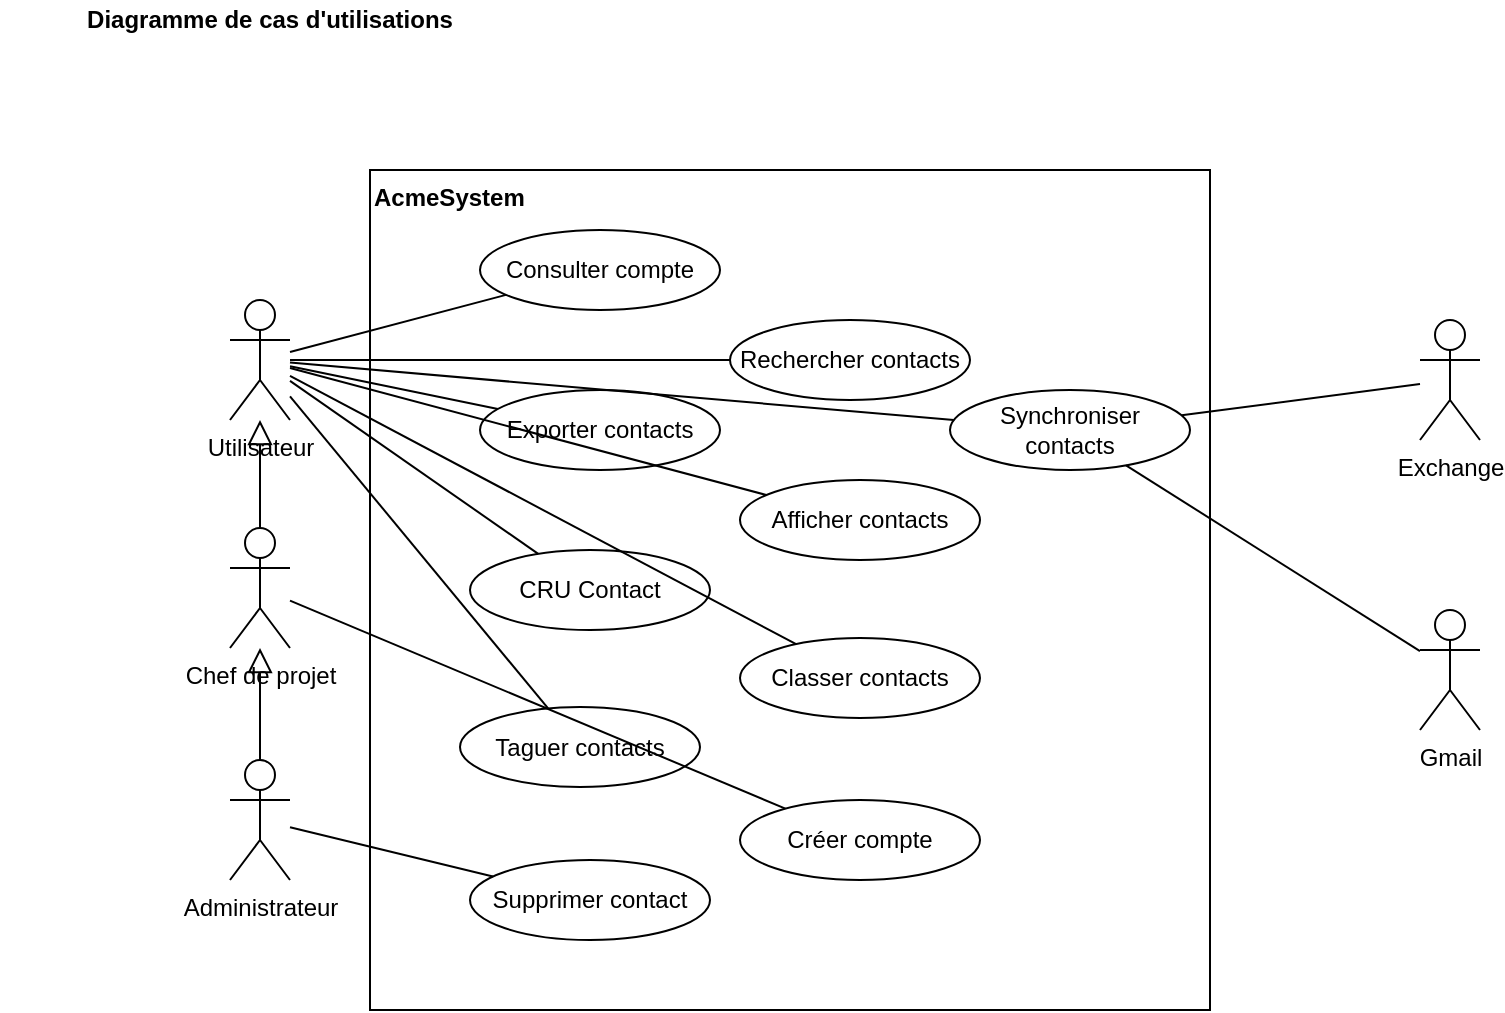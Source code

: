 <mxfile version="13.0.0" type="device" pages="7"><diagram id="EG9F3IHX4TTxDHZJMNq2" name="Use cases"><mxGraphModel dx="1422" dy="846" grid="1" gridSize="5" guides="1" tooltips="1" connect="1" arrows="1" fold="1" page="1" pageScale="1" pageWidth="1169" pageHeight="827" math="0" shadow="0"><root><mxCell id="0"/><mxCell id="1" parent="0"/><mxCell id="wvsYxO5CvJtoeccz0Hel-28" value="AcmeSystem" style="whiteSpace=wrap;html=1;aspect=fixed;verticalAlign=top;align=left;fontStyle=1" parent="1" vertex="1"><mxGeometry x="210" y="105" width="420" height="420" as="geometry"/></mxCell><mxCell id="wvsYxO5CvJtoeccz0Hel-1" value="Utilisateur" style="shape=umlActor;verticalLabelPosition=bottom;labelBackgroundColor=#ffffff;verticalAlign=top;html=1;outlineConnect=0;" parent="1" vertex="1"><mxGeometry x="140" y="170" width="30" height="60" as="geometry"/></mxCell><mxCell id="wvsYxO5CvJtoeccz0Hel-2" value="Chef de projet" style="shape=umlActor;verticalLabelPosition=bottom;labelBackgroundColor=#ffffff;verticalAlign=top;html=1;outlineConnect=0;" parent="1" vertex="1"><mxGeometry x="140" y="284" width="30" height="60" as="geometry"/></mxCell><mxCell id="wvsYxO5CvJtoeccz0Hel-3" value="Administrateur" style="shape=umlActor;verticalLabelPosition=bottom;labelBackgroundColor=#ffffff;verticalAlign=top;html=1;outlineConnect=0;" parent="1" vertex="1"><mxGeometry x="140" y="400" width="30" height="60" as="geometry"/></mxCell><mxCell id="wvsYxO5CvJtoeccz0Hel-4" value="" style="endArrow=block;html=1;endFill=0;startSize=6;endSize=10;" parent="1" source="wvsYxO5CvJtoeccz0Hel-2" target="wvsYxO5CvJtoeccz0Hel-1" edge="1"><mxGeometry width="50" height="50" relative="1" as="geometry"><mxPoint x="130" y="230" as="sourcePoint"/><mxPoint x="180" y="180" as="targetPoint"/></mxGeometry></mxCell><mxCell id="wvsYxO5CvJtoeccz0Hel-6" value="" style="endArrow=block;html=1;endFill=0;endSize=10;" parent="1" source="wvsYxO5CvJtoeccz0Hel-3" target="wvsYxO5CvJtoeccz0Hel-2" edge="1"><mxGeometry width="50" height="50" relative="1" as="geometry"><mxPoint x="90" y="270" as="sourcePoint"/><mxPoint x="140" y="220" as="targetPoint"/></mxGeometry></mxCell><mxCell id="wvsYxO5CvJtoeccz0Hel-7" value="Consulter compte" style="ellipse;whiteSpace=wrap;html=1;" parent="1" vertex="1"><mxGeometry x="265" y="135" width="120" height="40" as="geometry"/></mxCell><mxCell id="wvsYxO5CvJtoeccz0Hel-8" value="Exporter contacts" style="ellipse;whiteSpace=wrap;html=1;" parent="1" vertex="1"><mxGeometry x="265" y="215" width="120" height="40" as="geometry"/></mxCell><mxCell id="wvsYxO5CvJtoeccz0Hel-9" value="Rechercher contacts" style="ellipse;whiteSpace=wrap;html=1;" parent="1" vertex="1"><mxGeometry x="390" y="180" width="120" height="40" as="geometry"/></mxCell><mxCell id="wvsYxO5CvJtoeccz0Hel-10" value="Afficher contacts" style="ellipse;whiteSpace=wrap;html=1;" parent="1" vertex="1"><mxGeometry x="395" y="260" width="120" height="40" as="geometry"/></mxCell><mxCell id="wvsYxO5CvJtoeccz0Hel-11" value="CRU Contact" style="ellipse;whiteSpace=wrap;html=1;" parent="1" vertex="1"><mxGeometry x="260" y="295" width="120" height="40" as="geometry"/></mxCell><mxCell id="wvsYxO5CvJtoeccz0Hel-12" value="Classer contacts" style="ellipse;whiteSpace=wrap;html=1;" parent="1" vertex="1"><mxGeometry x="395" y="339" width="120" height="40" as="geometry"/></mxCell><mxCell id="wvsYxO5CvJtoeccz0Hel-13" value="Taguer contacts" style="ellipse;whiteSpace=wrap;html=1;" parent="1" vertex="1"><mxGeometry x="255" y="373.5" width="120" height="40" as="geometry"/></mxCell><mxCell id="wvsYxO5CvJtoeccz0Hel-14" value="Créer compte" style="ellipse;whiteSpace=wrap;html=1;" parent="1" vertex="1"><mxGeometry x="395" y="420" width="120" height="40" as="geometry"/></mxCell><mxCell id="wvsYxO5CvJtoeccz0Hel-15" value="Supprimer contact" style="ellipse;whiteSpace=wrap;html=1;" parent="1" vertex="1"><mxGeometry x="260" y="450" width="120" height="40" as="geometry"/></mxCell><mxCell id="wvsYxO5CvJtoeccz0Hel-18" value="" style="endArrow=none;html=1;endFill=0;" parent="1" source="wvsYxO5CvJtoeccz0Hel-1" target="wvsYxO5CvJtoeccz0Hel-7" edge="1"><mxGeometry width="50" height="50" relative="1" as="geometry"><mxPoint x="250" y="305" as="sourcePoint"/><mxPoint x="300" y="255" as="targetPoint"/></mxGeometry></mxCell><mxCell id="wvsYxO5CvJtoeccz0Hel-20" value="" style="endArrow=none;html=1;" parent="1" source="wvsYxO5CvJtoeccz0Hel-1" target="wvsYxO5CvJtoeccz0Hel-8" edge="1"><mxGeometry width="50" height="50" relative="1" as="geometry"><mxPoint x="250" y="305" as="sourcePoint"/><mxPoint x="300" y="255" as="targetPoint"/></mxGeometry></mxCell><mxCell id="wvsYxO5CvJtoeccz0Hel-21" value="" style="endArrow=none;html=1;" parent="1" source="wvsYxO5CvJtoeccz0Hel-1" target="wvsYxO5CvJtoeccz0Hel-9" edge="1"><mxGeometry width="50" height="50" relative="1" as="geometry"><mxPoint x="180" y="294.545" as="sourcePoint"/><mxPoint x="289.457" y="254.743" as="targetPoint"/></mxGeometry></mxCell><mxCell id="wvsYxO5CvJtoeccz0Hel-22" value="" style="endArrow=none;html=1;" parent="1" source="wvsYxO5CvJtoeccz0Hel-1" target="wvsYxO5CvJtoeccz0Hel-10" edge="1"><mxGeometry width="50" height="50" relative="1" as="geometry"><mxPoint x="180" y="295.086" as="sourcePoint"/><mxPoint x="412.206" y="219.019" as="targetPoint"/></mxGeometry></mxCell><mxCell id="wvsYxO5CvJtoeccz0Hel-23" value="" style="endArrow=none;html=1;" parent="1" source="wvsYxO5CvJtoeccz0Hel-1" target="wvsYxO5CvJtoeccz0Hel-11" edge="1"><mxGeometry width="50" height="50" relative="1" as="geometry"><mxPoint x="180" y="299.237" as="sourcePoint"/><mxPoint x="400.686" y="288.016" as="targetPoint"/></mxGeometry></mxCell><mxCell id="wvsYxO5CvJtoeccz0Hel-24" value="" style="endArrow=none;html=1;" parent="1" source="wvsYxO5CvJtoeccz0Hel-1" target="wvsYxO5CvJtoeccz0Hel-12" edge="1"><mxGeometry width="50" height="50" relative="1" as="geometry"><mxPoint x="180" y="301.875" as="sourcePoint"/><mxPoint x="268.82" y="312.978" as="targetPoint"/></mxGeometry></mxCell><mxCell id="wvsYxO5CvJtoeccz0Hel-25" value="" style="endArrow=none;html=1;" parent="1" source="wvsYxO5CvJtoeccz0Hel-1" target="wvsYxO5CvJtoeccz0Hel-13" edge="1"><mxGeometry width="50" height="50" relative="1" as="geometry"><mxPoint x="180" y="303.254" as="sourcePoint"/><mxPoint x="409.713" y="353.09" as="targetPoint"/></mxGeometry></mxCell><mxCell id="wvsYxO5CvJtoeccz0Hel-26" value="" style="endArrow=none;html=1;" parent="1" source="wvsYxO5CvJtoeccz0Hel-2" target="wvsYxO5CvJtoeccz0Hel-14" edge="1"><mxGeometry width="50" height="50" relative="1" as="geometry"><mxPoint x="180" y="309.543" as="sourcePoint"/><mxPoint x="292.018" y="380.808" as="targetPoint"/></mxGeometry></mxCell><mxCell id="wvsYxO5CvJtoeccz0Hel-27" value="" style="endArrow=none;html=1;" parent="1" source="wvsYxO5CvJtoeccz0Hel-3" target="wvsYxO5CvJtoeccz0Hel-15" edge="1"><mxGeometry width="50" height="50" relative="1" as="geometry"><mxPoint x="180" y="307.373" as="sourcePoint"/><mxPoint x="426.324" y="428.447" as="targetPoint"/></mxGeometry></mxCell><mxCell id="WovQ4Fv0vNUH8e8MMzXW-1" value="Diagramme de cas d'utilisations" style="text;html=1;strokeColor=none;fillColor=none;align=center;verticalAlign=middle;whiteSpace=wrap;rounded=0;fontStyle=1" parent="1" vertex="1"><mxGeometry x="25" y="20" width="270" height="20" as="geometry"/></mxCell><mxCell id="WovQ4Fv0vNUH8e8MMzXW-3" value="Exchange" style="shape=umlActor;verticalLabelPosition=bottom;labelBackgroundColor=#ffffff;verticalAlign=top;html=1;align=center;" parent="1" vertex="1"><mxGeometry x="735" y="180" width="30" height="60" as="geometry"/></mxCell><mxCell id="WovQ4Fv0vNUH8e8MMzXW-4" value="Gmail" style="shape=umlActor;verticalLabelPosition=bottom;labelBackgroundColor=#ffffff;verticalAlign=top;html=1;align=center;" parent="1" vertex="1"><mxGeometry x="735" y="325" width="30" height="60" as="geometry"/></mxCell><mxCell id="WovQ4Fv0vNUH8e8MMzXW-5" value="Synchroniser contacts" style="ellipse;whiteSpace=wrap;html=1;" parent="1" vertex="1"><mxGeometry x="500" y="215" width="120" height="40" as="geometry"/></mxCell><mxCell id="WovQ4Fv0vNUH8e8MMzXW-6" value="" style="endArrow=none;html=1;" parent="1" source="WovQ4Fv0vNUH8e8MMzXW-5" target="WovQ4Fv0vNUH8e8MMzXW-3" edge="1"><mxGeometry width="50" height="50" relative="1" as="geometry"><mxPoint x="375" y="305" as="sourcePoint"/><mxPoint x="425" y="255" as="targetPoint"/></mxGeometry></mxCell><mxCell id="WovQ4Fv0vNUH8e8MMzXW-7" value="" style="endArrow=none;html=1;" parent="1" source="WovQ4Fv0vNUH8e8MMzXW-5" target="WovQ4Fv0vNUH8e8MMzXW-4" edge="1"><mxGeometry width="50" height="50" relative="1" as="geometry"><mxPoint x="617.605" y="240.381" as="sourcePoint"/><mxPoint x="740" y="217.763" as="targetPoint"/></mxGeometry></mxCell><mxCell id="WovQ4Fv0vNUH8e8MMzXW-8" value="" style="endArrow=none;html=1;" parent="1" source="WovQ4Fv0vNUH8e8MMzXW-5" target="wvsYxO5CvJtoeccz0Hel-1" edge="1"><mxGeometry width="50" height="50" relative="1" as="geometry"><mxPoint x="595.008" y="267.319" as="sourcePoint"/><mxPoint x="740" y="351.316" as="targetPoint"/></mxGeometry></mxCell></root></mxGraphModel></diagram><diagram id="_0Kg4ZYBi02HitP_koFV" name="Activity"><mxGraphModel dx="1422" dy="846" grid="1" gridSize="5" guides="1" tooltips="1" connect="1" arrows="1" fold="1" page="1" pageScale="1" pageWidth="1169" pageHeight="827" math="0" shadow="0"><root><mxCell id="s6g-593CYG1Kx39H9OR_-0"/><mxCell id="s6g-593CYG1Kx39H9OR_-1" parent="s6g-593CYG1Kx39H9OR_-0"/><mxCell id="s6g-593CYG1Kx39H9OR_-6" value="Utilisateur" style="swimlane;startSize=20;align=left;" parent="s6g-593CYG1Kx39H9OR_-1" vertex="1"><mxGeometry x="35" y="90" width="205" height="595" as="geometry"/></mxCell><mxCell id="s6g-593CYG1Kx39H9OR_-8" value="" style="ellipse;html=1;shape=startState;fillColor=#000000;strokeColor=#ff0000;align=left;" parent="s6g-593CYG1Kx39H9OR_-6" vertex="1"><mxGeometry x="87.5" y="30" width="30" height="30" as="geometry"/></mxCell><mxCell id="s6g-593CYG1Kx39H9OR_-9" value="" style="edgeStyle=orthogonalEdgeStyle;html=1;verticalAlign=bottom;endArrow=open;endSize=8;strokeColor=#ff0000;" parent="s6g-593CYG1Kx39H9OR_-6" source="s6g-593CYG1Kx39H9OR_-8" target="s6g-593CYG1Kx39H9OR_-10" edge="1"><mxGeometry relative="1" as="geometry"><mxPoint x="95" y="120" as="targetPoint"/></mxGeometry></mxCell><mxCell id="s6g-593CYG1Kx39H9OR_-10" value="Chercher contact" style="rounded=1;whiteSpace=wrap;html=1;arcSize=40;fontColor=#000000;fillColor=#ffffc0;strokeColor=#ff0000;align=left;" parent="s6g-593CYG1Kx39H9OR_-6" vertex="1"><mxGeometry x="42.5" y="120" width="120" height="40" as="geometry"/></mxCell><mxCell id="s6g-593CYG1Kx39H9OR_-11" value="" style="edgeStyle=orthogonalEdgeStyle;html=1;verticalAlign=bottom;endArrow=open;endSize=8;strokeColor=#ff0000;" parent="s6g-593CYG1Kx39H9OR_-6" source="s6g-593CYG1Kx39H9OR_-10" target="s6g-593CYG1Kx39H9OR_-15" edge="1"><mxGeometry relative="1" as="geometry"><mxPoint x="95" y="225" as="targetPoint"/></mxGeometry></mxCell><mxCell id="s6g-593CYG1Kx39H9OR_-15" value="Afficher contact" style="rounded=1;whiteSpace=wrap;html=1;arcSize=40;fontColor=#000000;fillColor=#ffffc0;strokeColor=#ff0000;align=left;" parent="s6g-593CYG1Kx39H9OR_-6" vertex="1"><mxGeometry x="42.5" y="230" width="120" height="40" as="geometry"/></mxCell><mxCell id="s6g-593CYG1Kx39H9OR_-16" value="" style="edgeStyle=orthogonalEdgeStyle;html=1;verticalAlign=bottom;endArrow=open;endSize=8;strokeColor=#ff0000;" parent="s6g-593CYG1Kx39H9OR_-6" source="s6g-593CYG1Kx39H9OR_-15" target="s6g-593CYG1Kx39H9OR_-19" edge="1"><mxGeometry relative="1" as="geometry"><mxPoint x="95" y="330" as="targetPoint"/></mxGeometry></mxCell><mxCell id="s6g-593CYG1Kx39H9OR_-19" value="Nouveau compte?" style="rhombus;whiteSpace=wrap;html=1;fillColor=#ffffc0;strokeColor=#ff0000;align=left;" parent="s6g-593CYG1Kx39H9OR_-6" vertex="1"><mxGeometry x="62.5" y="335" width="80" height="40" as="geometry"/></mxCell><mxCell id="s6g-593CYG1Kx39H9OR_-21" value="non" style="edgeStyle=orthogonalEdgeStyle;html=1;align=left;verticalAlign=top;endArrow=open;endSize=8;strokeColor=#ff0000;" parent="s6g-593CYG1Kx39H9OR_-6" source="s6g-593CYG1Kx39H9OR_-19" target="s6g-593CYG1Kx39H9OR_-34" edge="1"><mxGeometry x="-1" relative="1" as="geometry"><mxPoint x="95" y="435" as="targetPoint"/></mxGeometry></mxCell><mxCell id="s6g-593CYG1Kx39H9OR_-34" value="Sélectionner compte" style="rounded=1;whiteSpace=wrap;html=1;arcSize=40;fontColor=#000000;fillColor=#ffffc0;strokeColor=#ff0000;align=left;" parent="s6g-593CYG1Kx39H9OR_-6" vertex="1"><mxGeometry x="42.5" y="440" width="120" height="40" as="geometry"/></mxCell><mxCell id="s6g-593CYG1Kx39H9OR_-35" value="" style="edgeStyle=orthogonalEdgeStyle;html=1;verticalAlign=bottom;endArrow=open;endSize=8;strokeColor=#ff0000;" parent="s6g-593CYG1Kx39H9OR_-6" source="s6g-593CYG1Kx39H9OR_-34" target="s6g-593CYG1Kx39H9OR_-36" edge="1"><mxGeometry relative="1" as="geometry"><mxPoint x="102.5" y="540" as="targetPoint"/></mxGeometry></mxCell><mxCell id="s6g-593CYG1Kx39H9OR_-36" value="" style="ellipse;html=1;shape=endState;fillColor=#000000;strokeColor=#ff0000;align=left;" parent="s6g-593CYG1Kx39H9OR_-6" vertex="1"><mxGeometry x="87.5" y="540" width="30" height="30" as="geometry"/></mxCell><mxCell id="s6g-593CYG1Kx39H9OR_-7" value="Diagramme d'activité: Classer un contact" style="text;html=1;strokeColor=none;fillColor=none;align=center;verticalAlign=middle;whiteSpace=wrap;rounded=0;fontStyle=1" parent="s6g-593CYG1Kx39H9OR_-1" vertex="1"><mxGeometry x="25" y="20" width="270" height="20" as="geometry"/></mxCell><mxCell id="s6g-593CYG1Kx39H9OR_-22" value="Administrateur" style="swimlane;startSize=20;align=left;" parent="s6g-593CYG1Kx39H9OR_-1" vertex="1"><mxGeometry x="240" y="90" width="205" height="595" as="geometry"/></mxCell><mxCell id="s6g-593CYG1Kx39H9OR_-32" value="Créer compte" style="rounded=1;whiteSpace=wrap;html=1;arcSize=40;fontColor=#000000;fillColor=#ffffc0;strokeColor=#ff0000;align=left;" parent="s6g-593CYG1Kx39H9OR_-22" vertex="1"><mxGeometry x="42.5" y="335" width="120" height="40" as="geometry"/></mxCell><mxCell id="s6g-593CYG1Kx39H9OR_-33" value="" style="edgeStyle=orthogonalEdgeStyle;html=1;verticalAlign=bottom;endArrow=open;endSize=8;strokeColor=#ff0000;" parent="s6g-593CYG1Kx39H9OR_-1" source="s6g-593CYG1Kx39H9OR_-32" target="s6g-593CYG1Kx39H9OR_-34" edge="1"><mxGeometry relative="1" as="geometry"><mxPoint x="342.5" y="530" as="targetPoint"/><Array as="points"><mxPoint x="343" y="550"/></Array></mxGeometry></mxCell><mxCell id="s6g-593CYG1Kx39H9OR_-20" value="oui" style="edgeStyle=orthogonalEdgeStyle;html=1;align=left;verticalAlign=bottom;endArrow=open;endSize=8;strokeColor=#ff0000;" parent="s6g-593CYG1Kx39H9OR_-1" source="s6g-593CYG1Kx39H9OR_-19" target="s6g-593CYG1Kx39H9OR_-32" edge="1"><mxGeometry x="-1" relative="1" as="geometry"><mxPoint x="270" y="445" as="targetPoint"/></mxGeometry></mxCell><mxCell id="p3T7VouZ3djNBqkED4Bj-0" value="Utilisateur" style="swimlane;startSize=20;align=left;" parent="s6g-593CYG1Kx39H9OR_-1" vertex="1"><mxGeometry x="520" y="90" width="205" height="595" as="geometry"/></mxCell><mxCell id="p3T7VouZ3djNBqkED4Bj-1" value="" style="ellipse;html=1;shape=startState;fillColor=#000000;strokeColor=#ff0000;align=left;" parent="p3T7VouZ3djNBqkED4Bj-0" vertex="1"><mxGeometry x="87.5" y="30" width="30" height="30" as="geometry"/></mxCell><mxCell id="p3T7VouZ3djNBqkED4Bj-2" value="" style="edgeStyle=orthogonalEdgeStyle;html=1;verticalAlign=bottom;endArrow=open;endSize=8;strokeColor=#ff0000;" parent="p3T7VouZ3djNBqkED4Bj-0" source="p3T7VouZ3djNBqkED4Bj-1" target="p3T7VouZ3djNBqkED4Bj-3" edge="1"><mxGeometry relative="1" as="geometry"><mxPoint x="95" y="120" as="targetPoint"/></mxGeometry></mxCell><mxCell id="p3T7VouZ3djNBqkED4Bj-3" value="Synchroniser contacts" style="rounded=1;whiteSpace=wrap;html=1;arcSize=40;fontColor=#000000;fillColor=#ffffc0;strokeColor=#ff0000;align=left;" parent="p3T7VouZ3djNBqkED4Bj-0" vertex="1"><mxGeometry x="42.5" y="120" width="120" height="40" as="geometry"/></mxCell><mxCell id="p3T7VouZ3djNBqkED4Bj-10" value="Non" style="edgeStyle=orthogonalEdgeStyle;html=1;verticalAlign=bottom;endArrow=open;endSize=8;strokeColor=#ff0000;" parent="p3T7VouZ3djNBqkED4Bj-0" source="p3T7VouZ3djNBqkED4Bj-30" target="p3T7VouZ3djNBqkED4Bj-11" edge="1"><mxGeometry relative="1" as="geometry"><mxPoint x="102.5" y="540" as="targetPoint"/><mxPoint x="102.5" y="480" as="sourcePoint"/><Array as="points"><mxPoint x="40" y="450"/><mxPoint x="40" y="530"/></Array></mxGeometry></mxCell><mxCell id="p3T7VouZ3djNBqkED4Bj-11" value="" style="ellipse;html=1;shape=endState;fillColor=#000000;strokeColor=#ff0000;align=left;" parent="p3T7VouZ3djNBqkED4Bj-0" vertex="1"><mxGeometry x="85" y="515" width="30" height="30" as="geometry"/></mxCell><mxCell id="p3T7VouZ3djNBqkED4Bj-30" value="Accepte modifications?" style="rhombus;whiteSpace=wrap;html=1;fillColor=#ffffc0;strokeColor=#ff0000;align=left;" parent="p3T7VouZ3djNBqkED4Bj-0" vertex="1"><mxGeometry x="60" y="430" width="80" height="40" as="geometry"/></mxCell><mxCell id="p3T7VouZ3djNBqkED4Bj-12" value="Gmail" style="swimlane;startSize=20;align=left;" parent="s6g-593CYG1Kx39H9OR_-1" vertex="1"><mxGeometry x="725" y="90" width="205" height="595" as="geometry"/></mxCell><mxCell id="p3T7VouZ3djNBqkED4Bj-13" value="Authentifier utilisateur" style="rounded=1;whiteSpace=wrap;html=1;arcSize=40;fontColor=#000000;fillColor=#ffffc0;strokeColor=#ff0000;align=left;" parent="p3T7VouZ3djNBqkED4Bj-12" vertex="1"><mxGeometry x="42.5" y="120" width="120" height="40" as="geometry"/></mxCell><mxCell id="p3T7VouZ3djNBqkED4Bj-7" value="Utilisateur authentifié?" style="rhombus;whiteSpace=wrap;html=1;fillColor=#ffffc0;strokeColor=#ff0000;align=left;" parent="p3T7VouZ3djNBqkED4Bj-12" vertex="1"><mxGeometry x="62.5" y="200" width="80" height="40" as="geometry"/></mxCell><mxCell id="p3T7VouZ3djNBqkED4Bj-17" value="" style="endArrow=open;endFill=1;endSize=8;html=1;fontSize=10;fontColor=#FF0000;strokeColor=#FF0000;" parent="p3T7VouZ3djNBqkED4Bj-12" source="p3T7VouZ3djNBqkED4Bj-13" target="p3T7VouZ3djNBqkED4Bj-7" edge="1"><mxGeometry width="160" relative="1" as="geometry"><mxPoint y="225" as="sourcePoint"/><mxPoint x="160" y="225" as="targetPoint"/></mxGeometry></mxCell><mxCell id="p3T7VouZ3djNBqkED4Bj-18" value="" style="edgeStyle=orthogonalEdgeStyle;html=1;verticalAlign=bottom;endArrow=open;endSize=8;strokeColor=#ff0000;exitX=1;exitY=0.5;exitDx=0;exitDy=0;" parent="p3T7VouZ3djNBqkED4Bj-12" source="p3T7VouZ3djNBqkED4Bj-7" target="p3T7VouZ3djNBqkED4Bj-13" edge="1"><mxGeometry relative="1" as="geometry"><mxPoint x="-97.5" y="125" as="targetPoint"/><mxPoint x="-97.5" y="65" as="sourcePoint"/><Array as="points"><mxPoint x="190" y="220"/><mxPoint x="190" y="140"/></Array></mxGeometry></mxCell><mxCell id="p3T7VouZ3djNBqkED4Bj-19" value="&lt;font color=&quot;#000000&quot;&gt;Non&lt;/font&gt;" style="edgeLabel;html=1;align=center;verticalAlign=middle;resizable=0;points=[];fontSize=10;fontColor=#FF0000;" parent="p3T7VouZ3djNBqkED4Bj-18" vertex="1" connectable="0"><mxGeometry x="-0.852" y="-2" relative="1" as="geometry"><mxPoint as="offset"/></mxGeometry></mxCell><mxCell id="p3T7VouZ3djNBqkED4Bj-15" value="oui" style="edgeStyle=orthogonalEdgeStyle;html=1;align=left;verticalAlign=bottom;endArrow=open;endSize=8;strokeColor=#ff0000;" parent="s6g-593CYG1Kx39H9OR_-1" source="p3T7VouZ3djNBqkED4Bj-3" target="p3T7VouZ3djNBqkED4Bj-13" edge="1"><mxGeometry x="-1" relative="1" as="geometry"><mxPoint x="755" y="445" as="targetPoint"/></mxGeometry></mxCell><mxCell id="p3T7VouZ3djNBqkED4Bj-16" value="Diagramme d'activité: Synchronisation des contacts avec Gmail" style="text;html=1;strokeColor=none;fillColor=none;align=center;verticalAlign=middle;whiteSpace=wrap;rounded=0;fontStyle=1" parent="s6g-593CYG1Kx39H9OR_-1" vertex="1"><mxGeometry x="600" y="20" width="405" height="20" as="geometry"/></mxCell><mxCell id="p3T7VouZ3djNBqkED4Bj-21" value="AcmeSystem" style="swimlane;startSize=20;align=left;" parent="s6g-593CYG1Kx39H9OR_-1" vertex="1"><mxGeometry x="930" y="90" width="205" height="595" as="geometry"/></mxCell><mxCell id="p3T7VouZ3djNBqkED4Bj-22" value="Charger contacts Gmail" style="rounded=1;whiteSpace=wrap;html=1;arcSize=40;fontColor=#000000;fillColor=#ffffc0;strokeColor=#ff0000;align=left;" parent="p3T7VouZ3djNBqkED4Bj-21" vertex="1"><mxGeometry x="42.5" y="270" width="120" height="40" as="geometry"/></mxCell><mxCell id="p3T7VouZ3djNBqkED4Bj-24" value="" style="endArrow=open;endFill=1;endSize=8;html=1;fontSize=10;fontColor=#FF0000;strokeColor=#FF0000;" parent="p3T7VouZ3djNBqkED4Bj-21" source="p3T7VouZ3djNBqkED4Bj-22" edge="1"><mxGeometry width="160" relative="1" as="geometry"><mxPoint y="375" as="sourcePoint"/><mxPoint x="102.5" y="350" as="targetPoint"/></mxGeometry></mxCell><mxCell id="p3T7VouZ3djNBqkED4Bj-27" value="Charger contacts AcmeSystem" style="rounded=1;whiteSpace=wrap;html=1;arcSize=40;fontColor=#000000;fillColor=#ffffc0;strokeColor=#ff0000;align=left;" parent="p3T7VouZ3djNBqkED4Bj-21" vertex="1"><mxGeometry x="42.5" y="350" width="120" height="40" as="geometry"/></mxCell><mxCell id="p3T7VouZ3djNBqkED4Bj-28" value="" style="endArrow=open;endFill=1;endSize=8;html=1;fontSize=10;fontColor=#FF0000;strokeColor=#FF0000;" parent="p3T7VouZ3djNBqkED4Bj-21" source="p3T7VouZ3djNBqkED4Bj-27" target="p3T7VouZ3djNBqkED4Bj-29" edge="1"><mxGeometry width="160" relative="1" as="geometry"><mxPoint x="100" y="410" as="sourcePoint"/><mxPoint x="100" y="420" as="targetPoint"/></mxGeometry></mxCell><mxCell id="p3T7VouZ3djNBqkED4Bj-29" value="Compiler modifications" style="rounded=1;whiteSpace=wrap;html=1;arcSize=40;fontColor=#000000;fillColor=#ffffc0;strokeColor=#ff0000;align=left;" parent="p3T7VouZ3djNBqkED4Bj-21" vertex="1"><mxGeometry x="42.5" y="430" width="120" height="40" as="geometry"/></mxCell><mxCell id="p3T7VouZ3djNBqkED4Bj-32" value="Appliquer modifications" style="rounded=1;whiteSpace=wrap;html=1;arcSize=40;fontColor=#000000;fillColor=#ffffc0;strokeColor=#ff0000;align=left;" parent="p3T7VouZ3djNBqkED4Bj-21" vertex="1"><mxGeometry x="42.5" y="510" width="120" height="40" as="geometry"/></mxCell><mxCell id="p3T7VouZ3djNBqkED4Bj-25" value="" style="edgeStyle=orthogonalEdgeStyle;html=1;verticalAlign=bottom;endArrow=open;endSize=8;strokeColor=#ff0000;exitX=0.5;exitY=1;exitDx=0;exitDy=0;" parent="s6g-593CYG1Kx39H9OR_-1" source="p3T7VouZ3djNBqkED4Bj-7" target="p3T7VouZ3djNBqkED4Bj-22" edge="1"><mxGeometry relative="1" as="geometry"><mxPoint x="832.5" y="365" as="targetPoint"/><mxPoint x="832.5" y="305" as="sourcePoint"/><Array as="points"><mxPoint x="828" y="380"/></Array></mxGeometry></mxCell><mxCell id="p3T7VouZ3djNBqkED4Bj-26" value="&lt;font color=&quot;#000000&quot;&gt;Oui&lt;/font&gt;" style="edgeLabel;html=1;align=center;verticalAlign=middle;resizable=0;points=[];fontSize=10;fontColor=#FF0000;" parent="p3T7VouZ3djNBqkED4Bj-25" vertex="1" connectable="0"><mxGeometry x="-0.852" y="-2" relative="1" as="geometry"><mxPoint as="offset"/></mxGeometry></mxCell><mxCell id="p3T7VouZ3djNBqkED4Bj-31" value="" style="endArrow=open;endFill=1;endSize=8;html=1;fontSize=10;fontColor=#FF0000;strokeColor=#FF0000;" parent="s6g-593CYG1Kx39H9OR_-1" source="p3T7VouZ3djNBqkED4Bj-29" target="p3T7VouZ3djNBqkED4Bj-30" edge="1"><mxGeometry width="160" relative="1" as="geometry"><mxPoint x="832.5" y="255" as="sourcePoint"/><mxPoint x="832.5" y="295" as="targetPoint"/></mxGeometry></mxCell><mxCell id="p3T7VouZ3djNBqkED4Bj-33" value="" style="endArrow=open;endFill=1;endSize=8;html=1;fontSize=10;fontColor=#FF0000;strokeColor=#FF0000;edgeStyle=orthogonalEdgeStyle;" parent="s6g-593CYG1Kx39H9OR_-1" source="p3T7VouZ3djNBqkED4Bj-30" target="p3T7VouZ3djNBqkED4Bj-32" edge="1"><mxGeometry width="160" relative="1" as="geometry"><mxPoint x="977.5" y="545" as="sourcePoint"/><mxPoint x="665.0" y="545" as="targetPoint"/><Array as="points"><mxPoint x="620" y="575"/><mxPoint x="1033" y="575"/></Array></mxGeometry></mxCell><mxCell id="TgaH0xV8m6fc_pV94Cr8-0" value="Oui" style="edgeLabel;html=1;align=center;verticalAlign=middle;resizable=0;points=[];" vertex="1" connectable="0" parent="p3T7VouZ3djNBqkED4Bj-33"><mxGeometry x="-0.607" y="-4" relative="1" as="geometry"><mxPoint as="offset"/></mxGeometry></mxCell><mxCell id="p3T7VouZ3djNBqkED4Bj-34" value="" style="endArrow=open;endFill=1;endSize=8;html=1;fontSize=10;fontColor=#FF0000;strokeColor=#FF0000;edgeStyle=orthogonalEdgeStyle;" parent="s6g-593CYG1Kx39H9OR_-1" source="p3T7VouZ3djNBqkED4Bj-32" target="p3T7VouZ3djNBqkED4Bj-11" edge="1"><mxGeometry width="160" relative="1" as="geometry"><mxPoint x="625.0" y="565.0" as="sourcePoint"/><mxPoint x="1038" y="605" as="targetPoint"/><Array as="points"><mxPoint x="765" y="620"/><mxPoint x="765" y="620"/></Array></mxGeometry></mxCell></root></mxGraphModel></diagram><diagram id="DZ7mXw5tz87Zj0uymjlY" name="Activity 2"><mxGraphModel dx="1185" dy="705" grid="1" gridSize="5" guides="1" tooltips="1" connect="1" arrows="1" fold="1" page="1" pageScale="1" pageWidth="1169" pageHeight="827" math="0" shadow="0"><root><mxCell id="IUy95s09PEwjmbdS0S1d-0"/><mxCell id="IUy95s09PEwjmbdS0S1d-1" parent="IUy95s09PEwjmbdS0S1d-0"/><mxCell id="cfJsSw2_1DMAWv30X04v-0" value="Utilisateur" style="swimlane;startSize=20;align=left;" vertex="1" parent="IUy95s09PEwjmbdS0S1d-1"><mxGeometry x="35" y="90" width="205" height="595" as="geometry"/></mxCell><mxCell id="cfJsSw2_1DMAWv30X04v-1" value="" style="ellipse;html=1;shape=startState;fillColor=#000000;strokeColor=#ff0000;align=left;" vertex="1" parent="cfJsSw2_1DMAWv30X04v-0"><mxGeometry x="87.5" y="30" width="30" height="30" as="geometry"/></mxCell><mxCell id="cfJsSw2_1DMAWv30X04v-2" value="" style="edgeStyle=orthogonalEdgeStyle;html=1;verticalAlign=bottom;endArrow=open;endSize=8;strokeColor=#ff0000;" edge="1" parent="cfJsSw2_1DMAWv30X04v-0" source="cfJsSw2_1DMAWv30X04v-1" target="cfJsSw2_1DMAWv30X04v-3"><mxGeometry relative="1" as="geometry"><mxPoint x="95" y="120" as="targetPoint"/></mxGeometry></mxCell><mxCell id="cfJsSw2_1DMAWv30X04v-3" value="Chercher contact" style="rounded=1;whiteSpace=wrap;html=1;arcSize=40;fontColor=#000000;fillColor=#ffffc0;strokeColor=#ff0000;align=left;" vertex="1" parent="cfJsSw2_1DMAWv30X04v-0"><mxGeometry x="42.5" y="115" width="120" height="40" as="geometry"/></mxCell><mxCell id="cfJsSw2_1DMAWv30X04v-4" value="" style="edgeStyle=orthogonalEdgeStyle;html=1;verticalAlign=bottom;endArrow=open;endSize=8;strokeColor=#ff0000;" edge="1" parent="cfJsSw2_1DMAWv30X04v-0" source="cfJsSw2_1DMAWv30X04v-3" target="cfJsSw2_1DMAWv30X04v-5"><mxGeometry relative="1" as="geometry"><mxPoint x="95" y="225" as="targetPoint"/></mxGeometry></mxCell><mxCell id="cfJsSw2_1DMAWv30X04v-5" value="Afficher contact" style="rounded=1;whiteSpace=wrap;html=1;arcSize=40;fontColor=#000000;fillColor=#ffffc0;strokeColor=#ff0000;align=left;" vertex="1" parent="cfJsSw2_1DMAWv30X04v-0"><mxGeometry x="42.5" y="205" width="120" height="40" as="geometry"/></mxCell><mxCell id="cfJsSw2_1DMAWv30X04v-6" value="" style="edgeStyle=orthogonalEdgeStyle;html=1;verticalAlign=bottom;endArrow=open;endSize=8;strokeColor=#ff0000;" edge="1" parent="cfJsSw2_1DMAWv30X04v-0" source="cfJsSw2_1DMAWv30X04v-5" target="cfJsSw2_1DMAWv30X04v-17"><mxGeometry relative="1" as="geometry"><mxPoint x="103" y="290" as="targetPoint"/></mxGeometry></mxCell><mxCell id="cfJsSw2_1DMAWv30X04v-7" value="Information valide?" style="rhombus;whiteSpace=wrap;html=1;fillColor=#ffffc0;strokeColor=#ff0000;align=left;" vertex="1" parent="cfJsSw2_1DMAWv30X04v-0"><mxGeometry x="62.5" y="370" width="80" height="40" as="geometry"/></mxCell><mxCell id="cfJsSw2_1DMAWv30X04v-8" value="Oui" style="edgeStyle=orthogonalEdgeStyle;html=1;align=left;verticalAlign=top;endArrow=open;endSize=8;strokeColor=#ff0000;" edge="1" parent="cfJsSw2_1DMAWv30X04v-0" source="cfJsSw2_1DMAWv30X04v-7" target="cfJsSw2_1DMAWv30X04v-11"><mxGeometry x="-1" relative="1" as="geometry"><mxPoint x="102.5" y="440" as="targetPoint"/></mxGeometry></mxCell><mxCell id="cfJsSw2_1DMAWv30X04v-11" value="" style="ellipse;html=1;shape=endState;fillColor=#000000;strokeColor=#ff0000;align=left;" vertex="1" parent="cfJsSw2_1DMAWv30X04v-0"><mxGeometry x="87.5" y="460" width="30" height="30" as="geometry"/></mxCell><mxCell id="cfJsSw2_1DMAWv30X04v-17" value="Enregistrer nouvelles informations contact" style="rounded=1;whiteSpace=wrap;html=1;arcSize=40;fontColor=#000000;fillColor=#ffffc0;strokeColor=#ff0000;align=left;" vertex="1" parent="cfJsSw2_1DMAWv30X04v-0"><mxGeometry x="42.5" y="290" width="120" height="40" as="geometry"/></mxCell><mxCell id="cfJsSw2_1DMAWv30X04v-18" value="" style="endArrow=open;html=1;strokeColor=#FF0000;endFill=0;endSize=8;" edge="1" parent="cfJsSw2_1DMAWv30X04v-0" source="cfJsSw2_1DMAWv30X04v-17" target="cfJsSw2_1DMAWv30X04v-7"><mxGeometry width="50" height="50" relative="1" as="geometry"><mxPoint x="525" y="465" as="sourcePoint"/><mxPoint x="575" y="415" as="targetPoint"/></mxGeometry></mxCell><mxCell id="7nxg0IE_o1MvJ2wTzsTC-0" value="Non" style="edgeStyle=orthogonalEdgeStyle;html=1;align=right;verticalAlign=top;endArrow=open;endSize=8;strokeColor=#ff0000;" edge="1" parent="cfJsSw2_1DMAWv30X04v-0" source="cfJsSw2_1DMAWv30X04v-7" target="cfJsSw2_1DMAWv30X04v-17"><mxGeometry x="-1" relative="1" as="geometry"><mxPoint x="107.5" y="465" as="targetPoint"/><mxPoint x="107.5" y="415" as="sourcePoint"/><Array as="points"><mxPoint x="15" y="390"/><mxPoint x="15" y="310"/></Array></mxGeometry></mxCell><mxCell id="cfJsSw2_1DMAWv30X04v-12" value="Diagramme d'activité: Créer, modifier, taguer un contact" style="text;html=1;strokeColor=none;fillColor=none;align=center;verticalAlign=middle;whiteSpace=wrap;rounded=0;fontStyle=1" vertex="1" parent="IUy95s09PEwjmbdS0S1d-1"><mxGeometry x="25" y="20" width="270" height="20" as="geometry"/></mxCell><mxCell id="7nxg0IE_o1MvJ2wTzsTC-1" value="Chef de projet" style="swimlane;startSize=20;align=left;" vertex="1" parent="IUy95s09PEwjmbdS0S1d-1"><mxGeometry x="380" y="90" width="205" height="595" as="geometry"/></mxCell><mxCell id="7nxg0IE_o1MvJ2wTzsTC-2" value="" style="ellipse;html=1;shape=startState;fillColor=#000000;strokeColor=#ff0000;align=left;" vertex="1" parent="7nxg0IE_o1MvJ2wTzsTC-1"><mxGeometry x="87.5" y="30" width="30" height="30" as="geometry"/></mxCell><mxCell id="7nxg0IE_o1MvJ2wTzsTC-3" value="" style="edgeStyle=orthogonalEdgeStyle;html=1;verticalAlign=bottom;endArrow=open;endSize=8;strokeColor=#ff0000;" edge="1" parent="7nxg0IE_o1MvJ2wTzsTC-1" source="7nxg0IE_o1MvJ2wTzsTC-2" target="7nxg0IE_o1MvJ2wTzsTC-4"><mxGeometry relative="1" as="geometry"><mxPoint x="95" y="120" as="targetPoint"/></mxGeometry></mxCell><mxCell id="7nxg0IE_o1MvJ2wTzsTC-4" value="Afficher liste comptes" style="rounded=1;whiteSpace=wrap;html=1;arcSize=40;fontColor=#000000;fillColor=#ffffc0;strokeColor=#ff0000;align=left;" vertex="1" parent="7nxg0IE_o1MvJ2wTzsTC-1"><mxGeometry x="42.5" y="115" width="120" height="40" as="geometry"/></mxCell><mxCell id="7nxg0IE_o1MvJ2wTzsTC-5" value="" style="edgeStyle=orthogonalEdgeStyle;html=1;verticalAlign=bottom;endArrow=open;endSize=8;strokeColor=#ff0000;" edge="1" parent="7nxg0IE_o1MvJ2wTzsTC-1" source="7nxg0IE_o1MvJ2wTzsTC-4" target="7nxg0IE_o1MvJ2wTzsTC-6"><mxGeometry relative="1" as="geometry"><mxPoint x="95" y="225" as="targetPoint"/></mxGeometry></mxCell><mxCell id="7nxg0IE_o1MvJ2wTzsTC-6" value="Cliquer nouveau compte" style="rounded=1;whiteSpace=wrap;html=1;arcSize=40;fontColor=#000000;fillColor=#ffffc0;strokeColor=#ff0000;align=left;" vertex="1" parent="7nxg0IE_o1MvJ2wTzsTC-1"><mxGeometry x="42.5" y="205" width="120" height="40" as="geometry"/></mxCell><mxCell id="7nxg0IE_o1MvJ2wTzsTC-7" value="" style="edgeStyle=orthogonalEdgeStyle;html=1;verticalAlign=bottom;endArrow=open;endSize=8;strokeColor=#ff0000;" edge="1" parent="7nxg0IE_o1MvJ2wTzsTC-1" source="7nxg0IE_o1MvJ2wTzsTC-6" target="7nxg0IE_o1MvJ2wTzsTC-11"><mxGeometry relative="1" as="geometry"><mxPoint x="103" y="290" as="targetPoint"/></mxGeometry></mxCell><mxCell id="7nxg0IE_o1MvJ2wTzsTC-8" value="Information valide?" style="rhombus;whiteSpace=wrap;html=1;fillColor=#ffffc0;strokeColor=#ff0000;align=left;" vertex="1" parent="7nxg0IE_o1MvJ2wTzsTC-1"><mxGeometry x="62.5" y="370" width="80" height="40" as="geometry"/></mxCell><mxCell id="7nxg0IE_o1MvJ2wTzsTC-9" value="Oui" style="edgeStyle=orthogonalEdgeStyle;html=1;align=left;verticalAlign=top;endArrow=open;endSize=8;strokeColor=#ff0000;" edge="1" parent="7nxg0IE_o1MvJ2wTzsTC-1" source="7nxg0IE_o1MvJ2wTzsTC-8" target="7nxg0IE_o1MvJ2wTzsTC-10"><mxGeometry x="-1" relative="1" as="geometry"><mxPoint x="102.5" y="440" as="targetPoint"/></mxGeometry></mxCell><mxCell id="7nxg0IE_o1MvJ2wTzsTC-10" value="" style="ellipse;html=1;shape=endState;fillColor=#000000;strokeColor=#ff0000;align=left;" vertex="1" parent="7nxg0IE_o1MvJ2wTzsTC-1"><mxGeometry x="87.5" y="460" width="30" height="30" as="geometry"/></mxCell><mxCell id="7nxg0IE_o1MvJ2wTzsTC-11" value="Enregistrer nouvelles informations contact" style="rounded=1;whiteSpace=wrap;html=1;arcSize=40;fontColor=#000000;fillColor=#ffffc0;strokeColor=#ff0000;align=left;" vertex="1" parent="7nxg0IE_o1MvJ2wTzsTC-1"><mxGeometry x="42.5" y="290" width="120" height="40" as="geometry"/></mxCell><mxCell id="7nxg0IE_o1MvJ2wTzsTC-12" value="" style="endArrow=open;html=1;strokeColor=#FF0000;endFill=0;endSize=8;" edge="1" parent="7nxg0IE_o1MvJ2wTzsTC-1" source="7nxg0IE_o1MvJ2wTzsTC-11" target="7nxg0IE_o1MvJ2wTzsTC-8"><mxGeometry width="50" height="50" relative="1" as="geometry"><mxPoint x="525" y="465" as="sourcePoint"/><mxPoint x="575" y="415" as="targetPoint"/></mxGeometry></mxCell><mxCell id="7nxg0IE_o1MvJ2wTzsTC-13" value="Non" style="edgeStyle=orthogonalEdgeStyle;html=1;align=right;verticalAlign=top;endArrow=open;endSize=8;strokeColor=#ff0000;" edge="1" parent="7nxg0IE_o1MvJ2wTzsTC-1" source="7nxg0IE_o1MvJ2wTzsTC-8" target="7nxg0IE_o1MvJ2wTzsTC-11"><mxGeometry x="-1" relative="1" as="geometry"><mxPoint x="107.5" y="465" as="targetPoint"/><mxPoint x="107.5" y="415" as="sourcePoint"/><Array as="points"><mxPoint x="15" y="390"/><mxPoint x="15" y="310"/></Array></mxGeometry></mxCell><mxCell id="7nxg0IE_o1MvJ2wTzsTC-14" value="Diagramme d'activité: Créer un compte" style="text;html=1;strokeColor=none;fillColor=none;align=center;verticalAlign=middle;whiteSpace=wrap;rounded=0;fontStyle=1" vertex="1" parent="IUy95s09PEwjmbdS0S1d-1"><mxGeometry x="370" y="20" width="270" height="20" as="geometry"/></mxCell><mxCell id="7nxg0IE_o1MvJ2wTzsTC-15" value="Chef de projet" style="swimlane;startSize=20;align=left;" vertex="1" parent="IUy95s09PEwjmbdS0S1d-1"><mxGeometry x="770" y="90" width="205" height="595" as="geometry"/></mxCell><mxCell id="7nxg0IE_o1MvJ2wTzsTC-16" value="" style="ellipse;html=1;shape=startState;fillColor=#000000;strokeColor=#ff0000;align=left;" vertex="1" parent="7nxg0IE_o1MvJ2wTzsTC-15"><mxGeometry x="87.5" y="30" width="30" height="30" as="geometry"/></mxCell><mxCell id="7nxg0IE_o1MvJ2wTzsTC-17" value="" style="edgeStyle=orthogonalEdgeStyle;html=1;verticalAlign=bottom;endArrow=open;endSize=8;strokeColor=#ff0000;" edge="1" parent="7nxg0IE_o1MvJ2wTzsTC-15" source="7nxg0IE_o1MvJ2wTzsTC-16" target="7nxg0IE_o1MvJ2wTzsTC-18"><mxGeometry relative="1" as="geometry"><mxPoint x="95" y="120" as="targetPoint"/></mxGeometry></mxCell><mxCell id="7nxg0IE_o1MvJ2wTzsTC-18" value="Chercher contact" style="rounded=1;whiteSpace=wrap;html=1;arcSize=40;fontColor=#000000;fillColor=#ffffc0;strokeColor=#ff0000;align=left;" vertex="1" parent="7nxg0IE_o1MvJ2wTzsTC-15"><mxGeometry x="42.5" y="115" width="120" height="40" as="geometry"/></mxCell><mxCell id="7nxg0IE_o1MvJ2wTzsTC-19" value="" style="edgeStyle=orthogonalEdgeStyle;html=1;verticalAlign=bottom;endArrow=open;endSize=8;strokeColor=#ff0000;" edge="1" parent="7nxg0IE_o1MvJ2wTzsTC-15" source="7nxg0IE_o1MvJ2wTzsTC-18" target="7nxg0IE_o1MvJ2wTzsTC-20"><mxGeometry relative="1" as="geometry"><mxPoint x="95" y="225" as="targetPoint"/></mxGeometry></mxCell><mxCell id="7nxg0IE_o1MvJ2wTzsTC-20" value="Cliquer supprimer contact" style="rounded=1;whiteSpace=wrap;html=1;arcSize=40;fontColor=#000000;fillColor=#ffffc0;strokeColor=#ff0000;align=left;" vertex="1" parent="7nxg0IE_o1MvJ2wTzsTC-15"><mxGeometry x="42.5" y="205" width="120" height="40" as="geometry"/></mxCell><mxCell id="7nxg0IE_o1MvJ2wTzsTC-21" value="" style="edgeStyle=orthogonalEdgeStyle;html=1;verticalAlign=bottom;endArrow=open;endSize=8;strokeColor=#ff0000;" edge="1" parent="7nxg0IE_o1MvJ2wTzsTC-15" source="7nxg0IE_o1MvJ2wTzsTC-20" target="7nxg0IE_o1MvJ2wTzsTC-24"><mxGeometry relative="1" as="geometry"><mxPoint x="102.5" y="290" as="targetPoint"/></mxGeometry></mxCell><mxCell id="7nxg0IE_o1MvJ2wTzsTC-24" value="" style="ellipse;html=1;shape=endState;fillColor=#000000;strokeColor=#ff0000;align=left;" vertex="1" parent="7nxg0IE_o1MvJ2wTzsTC-15"><mxGeometry x="87.5" y="293.5" width="30" height="30" as="geometry"/></mxCell><mxCell id="7nxg0IE_o1MvJ2wTzsTC-26" value="" style="endArrow=open;html=1;strokeColor=#FF0000;endFill=0;endSize=8;" edge="1" parent="7nxg0IE_o1MvJ2wTzsTC-15" target="7nxg0IE_o1MvJ2wTzsTC-22"><mxGeometry width="50" height="50" relative="1" as="geometry"><mxPoint x="102.5" y="330" as="sourcePoint"/><mxPoint x="575" y="415" as="targetPoint"/></mxGeometry></mxCell><mxCell id="7nxg0IE_o1MvJ2wTzsTC-27" value="Non" style="edgeStyle=orthogonalEdgeStyle;html=1;align=right;verticalAlign=top;endArrow=open;endSize=8;strokeColor=#ff0000;" edge="1" parent="7nxg0IE_o1MvJ2wTzsTC-15" source="7nxg0IE_o1MvJ2wTzsTC-22"><mxGeometry x="-1" relative="1" as="geometry"><mxPoint x="42.5" y="310" as="targetPoint"/><mxPoint x="107.5" y="415" as="sourcePoint"/><Array as="points"><mxPoint x="15" y="390"/><mxPoint x="15" y="310"/></Array></mxGeometry></mxCell><mxCell id="7nxg0IE_o1MvJ2wTzsTC-28" value="Diagramme d'activité: Supprimer contact" style="text;html=1;strokeColor=none;fillColor=none;align=center;verticalAlign=middle;whiteSpace=wrap;rounded=0;fontStyle=1" vertex="1" parent="IUy95s09PEwjmbdS0S1d-1"><mxGeometry x="760" y="20" width="270" height="20" as="geometry"/></mxCell></root></mxGraphModel></diagram><diagram id="ICeQNntqz3xWXbqJo2W4" name="Sequence"><mxGraphModel dx="1422" dy="846" grid="1" gridSize="5" guides="1" tooltips="1" connect="1" arrows="1" fold="1" page="1" pageScale="1" pageWidth="1169" pageHeight="827" math="0" shadow="0"><root><mxCell id="R3-eUNCP7NDs-qdeb7d0-0"/><mxCell id="R3-eUNCP7NDs-qdeb7d0-1" parent="R3-eUNCP7NDs-qdeb7d0-0"/><mxCell id="61WylWdkr8UBCv1yT4NP-16" value="opt" style="shape=umlFrame;whiteSpace=wrap;html=1;align=center;" parent="R3-eUNCP7NDs-qdeb7d0-1" vertex="1"><mxGeometry x="565" y="235" width="570" height="405" as="geometry"/></mxCell><mxCell id="6CQ7Y3wE77ybTWqupXan-14" value="opt" style="shape=umlFrame;whiteSpace=wrap;html=1;fontSize=12;fontColor=#000000;align=center;" parent="R3-eUNCP7NDs-qdeb7d0-1" vertex="1"><mxGeometry x="580" y="455" width="465" height="115" as="geometry"/></mxCell><mxCell id="R3-eUNCP7NDs-qdeb7d0-2" value="AcmeSystem:" style="shape=umlLifeline;perimeter=lifelinePerimeter;whiteSpace=wrap;html=1;container=1;collapsible=0;recursiveResize=0;outlineConnect=0;align=center;" parent="R3-eUNCP7NDs-qdeb7d0-1" vertex="1"><mxGeometry x="210" y="60" width="100" height="565" as="geometry"/></mxCell><mxCell id="hkHH8i-twNdam1ouNkXu-1" value="" style="html=1;points=[];perimeter=orthogonalPerimeter;align=center;" parent="R3-eUNCP7NDs-qdeb7d0-2" vertex="1"><mxGeometry x="45" y="75" width="10" height="55" as="geometry"/></mxCell><mxCell id="hkHH8i-twNdam1ouNkXu-5" value="" style="html=1;points=[];perimeter=orthogonalPerimeter;align=center;" parent="R3-eUNCP7NDs-qdeb7d0-2" vertex="1"><mxGeometry x="45" y="160" width="10" height="55" as="geometry"/></mxCell><mxCell id="hkHH8i-twNdam1ouNkXu-8" value="" style="html=1;points=[];perimeter=orthogonalPerimeter;align=center;" parent="R3-eUNCP7NDs-qdeb7d0-2" vertex="1"><mxGeometry x="45" y="395" width="10" height="55" as="geometry"/></mxCell><mxCell id="R3-eUNCP7NDs-qdeb7d0-3" value="Utilisateur" style="shape=umlLifeline;participant=umlActor;perimeter=lifelinePerimeter;whiteSpace=wrap;html=1;container=1;collapsible=0;recursiveResize=0;verticalAlign=top;spacingTop=36;labelBackgroundColor=#ffffff;outlineConnect=0;align=center;" parent="R3-eUNCP7NDs-qdeb7d0-1" vertex="1"><mxGeometry x="40" y="60" width="20" height="565" as="geometry"/></mxCell><mxCell id="hkHH8i-twNdam1ouNkXu-0" value="Diagramme de séquence: Classer un contact" style="text;html=1;strokeColor=none;fillColor=none;align=center;verticalAlign=middle;whiteSpace=wrap;rounded=0;fontStyle=1" parent="R3-eUNCP7NDs-qdeb7d0-1" vertex="1"><mxGeometry x="25" y="20" width="270" height="20" as="geometry"/></mxCell><mxCell id="hkHH8i-twNdam1ouNkXu-2" value="chercherContact()" style="html=1;verticalAlign=bottom;endArrow=block;entryX=0;entryY=0;" parent="R3-eUNCP7NDs-qdeb7d0-1" source="R3-eUNCP7NDs-qdeb7d0-3" target="hkHH8i-twNdam1ouNkXu-1" edge="1"><mxGeometry relative="1" as="geometry"><mxPoint x="250" y="135" as="sourcePoint"/></mxGeometry></mxCell><mxCell id="hkHH8i-twNdam1ouNkXu-3" value="return" style="html=1;verticalAlign=bottom;endArrow=open;dashed=1;endSize=8;exitX=0;exitY=0.95;" parent="R3-eUNCP7NDs-qdeb7d0-1" source="hkHH8i-twNdam1ouNkXu-1" target="R3-eUNCP7NDs-qdeb7d0-3" edge="1"><mxGeometry relative="1" as="geometry"><mxPoint x="250" y="211" as="targetPoint"/></mxGeometry></mxCell><mxCell id="hkHH8i-twNdam1ouNkXu-11" value="Administrateur" style="shape=umlLifeline;participant=umlActor;perimeter=lifelinePerimeter;whiteSpace=wrap;html=1;container=1;collapsible=0;recursiveResize=0;verticalAlign=top;spacingTop=36;labelBackgroundColor=#ffffff;outlineConnect=0;align=center;" parent="R3-eUNCP7NDs-qdeb7d0-1" vertex="1"><mxGeometry x="395" y="60" width="20" height="570" as="geometry"/></mxCell><mxCell id="hkHH8i-twNdam1ouNkXu-12" value="opt" style="shape=umlFrame;whiteSpace=wrap;html=1;align=center;" parent="R3-eUNCP7NDs-qdeb7d0-1" vertex="1"><mxGeometry x="170" y="285" width="295" height="140" as="geometry"/></mxCell><mxCell id="hkHH8i-twNdam1ouNkXu-13" value="Nouveau compte?" style="text;align=center;fontStyle=1;verticalAlign=middle;spacingLeft=3;spacingRight=3;strokeColor=none;rotatable=0;points=[[0,0.5],[1,0.5]];portConstraint=eastwest;" parent="R3-eUNCP7NDs-qdeb7d0-1" vertex="1"><mxGeometry x="250" y="285" width="80" height="26" as="geometry"/></mxCell><mxCell id="hkHH8i-twNdam1ouNkXu-14" value="" style="html=1;points=[];perimeter=orthogonalPerimeter;align=center;" parent="R3-eUNCP7NDs-qdeb7d0-1" vertex="1"><mxGeometry x="255" y="330" width="10" height="60" as="geometry"/></mxCell><mxCell id="hkHH8i-twNdam1ouNkXu-15" value="creerCompte()" style="html=1;verticalAlign=bottom;endArrow=block;entryX=1;entryY=0;" parent="R3-eUNCP7NDs-qdeb7d0-1" source="hkHH8i-twNdam1ouNkXu-11" target="hkHH8i-twNdam1ouNkXu-14" edge="1"><mxGeometry relative="1" as="geometry"><mxPoint x="390" y="345" as="sourcePoint"/></mxGeometry></mxCell><mxCell id="hkHH8i-twNdam1ouNkXu-16" value="return" style="html=1;verticalAlign=bottom;endArrow=open;dashed=1;endSize=8;exitX=1;exitY=0.95;" parent="R3-eUNCP7NDs-qdeb7d0-1" source="hkHH8i-twNdam1ouNkXu-14" target="hkHH8i-twNdam1ouNkXu-11" edge="1"><mxGeometry relative="1" as="geometry"><mxPoint x="390" y="402" as="targetPoint"/></mxGeometry></mxCell><mxCell id="hkHH8i-twNdam1ouNkXu-6" value="detailContact()" style="html=1;verticalAlign=bottom;endArrow=block;entryX=0;entryY=0;" parent="R3-eUNCP7NDs-qdeb7d0-1" source="R3-eUNCP7NDs-qdeb7d0-3" target="hkHH8i-twNdam1ouNkXu-5" edge="1"><mxGeometry relative="1" as="geometry"><mxPoint x="-15.5" y="220" as="sourcePoint"/></mxGeometry></mxCell><mxCell id="hkHH8i-twNdam1ouNkXu-7" value="return" style="html=1;verticalAlign=bottom;endArrow=open;dashed=1;endSize=8;exitX=0;exitY=0.95;" parent="R3-eUNCP7NDs-qdeb7d0-1" source="hkHH8i-twNdam1ouNkXu-5" target="R3-eUNCP7NDs-qdeb7d0-3" edge="1"><mxGeometry relative="1" as="geometry"><mxPoint x="-15.5" y="272.25" as="targetPoint"/></mxGeometry></mxCell><mxCell id="hkHH8i-twNdam1ouNkXu-9" value="classerContact()" style="html=1;verticalAlign=bottom;endArrow=block;entryX=0;entryY=0;" parent="R3-eUNCP7NDs-qdeb7d0-1" source="R3-eUNCP7NDs-qdeb7d0-3" target="hkHH8i-twNdam1ouNkXu-8" edge="1"><mxGeometry relative="1" as="geometry"><mxPoint x="-15.5" y="455" as="sourcePoint"/></mxGeometry></mxCell><mxCell id="hkHH8i-twNdam1ouNkXu-10" value="return" style="html=1;verticalAlign=bottom;endArrow=open;dashed=1;endSize=8;exitX=0;exitY=0.95;" parent="R3-eUNCP7NDs-qdeb7d0-1" source="hkHH8i-twNdam1ouNkXu-8" target="R3-eUNCP7NDs-qdeb7d0-3" edge="1"><mxGeometry relative="1" as="geometry"><mxPoint x="-15.5" y="507.25" as="targetPoint"/></mxGeometry></mxCell><mxCell id="61WylWdkr8UBCv1yT4NP-0" value="&lt;font style=&quot;font-size: 12px;&quot;&gt;:Utilisateur&lt;/font&gt;" style="shape=umlLifeline;participant=umlActor;perimeter=lifelinePerimeter;whiteSpace=wrap;html=1;container=1;collapsible=0;recursiveResize=0;verticalAlign=top;spacingTop=36;labelBackgroundColor=#ffffff;outlineConnect=0;fontSize=12;fontColor=#000000;align=center;" parent="R3-eUNCP7NDs-qdeb7d0-1" vertex="1"><mxGeometry x="630" y="60" width="20" height="680" as="geometry"/></mxCell><mxCell id="61WylWdkr8UBCv1yT4NP-1" value="AcmeSystem:" style="shape=umlLifeline;perimeter=lifelinePerimeter;whiteSpace=wrap;html=1;container=1;collapsible=0;recursiveResize=0;outlineConnect=0;fontSize=12;fontColor=#000000;align=center;" parent="R3-eUNCP7NDs-qdeb7d0-1" vertex="1"><mxGeometry x="770" y="65" width="100" height="675" as="geometry"/></mxCell><mxCell id="61WylWdkr8UBCv1yT4NP-3" value="" style="html=1;points=[];perimeter=orthogonalPerimeter;fontSize=12;fontColor=#000000;align=center;" parent="61WylWdkr8UBCv1yT4NP-1" vertex="1"><mxGeometry x="45" y="75" width="10" height="590" as="geometry"/></mxCell><mxCell id="6CQ7Y3wE77ybTWqupXan-3" value="" style="html=1;points=[];perimeter=orthogonalPerimeter;fontSize=12;fontColor=#000000;align=center;" parent="61WylWdkr8UBCv1yT4NP-1" vertex="1"><mxGeometry x="50" y="275" width="10" height="40" as="geometry"/></mxCell><mxCell id="6CQ7Y3wE77ybTWqupXan-4" value="chargerContacts()" style="edgeStyle=orthogonalEdgeStyle;html=1;align=left;spacingLeft=2;endArrow=block;rounded=0;entryX=1;entryY=0;strokeColor=#000000;fontSize=12;fontColor=#000000;" parent="61WylWdkr8UBCv1yT4NP-1" target="6CQ7Y3wE77ybTWqupXan-3" edge="1"><mxGeometry relative="1" as="geometry"><mxPoint x="55" y="255" as="sourcePoint"/><Array as="points"><mxPoint x="80" y="255"/></Array></mxGeometry></mxCell><mxCell id="6CQ7Y3wE77ybTWqupXan-11" value="" style="html=1;points=[];perimeter=orthogonalPerimeter;fontSize=12;fontColor=#000000;align=center;" parent="61WylWdkr8UBCv1yT4NP-1" vertex="1"><mxGeometry x="50" y="445" width="10" height="35" as="geometry"/></mxCell><mxCell id="61WylWdkr8UBCv1yT4NP-2" value="Gmail:" style="shape=umlLifeline;perimeter=lifelinePerimeter;whiteSpace=wrap;html=1;container=1;collapsible=0;recursiveResize=0;outlineConnect=0;fontSize=12;fontColor=#000000;align=center;" parent="R3-eUNCP7NDs-qdeb7d0-1" vertex="1"><mxGeometry x="1060" y="60" width="100" height="680" as="geometry"/></mxCell><mxCell id="61WylWdkr8UBCv1yT4NP-7" value="" style="html=1;points=[];perimeter=orthogonalPerimeter;fontSize=12;fontColor=#000000;align=center;" parent="61WylWdkr8UBCv1yT4NP-2" vertex="1"><mxGeometry x="45" y="110" width="10" height="55" as="geometry"/></mxCell><mxCell id="6CQ7Y3wE77ybTWqupXan-0" value="" style="html=1;points=[];perimeter=orthogonalPerimeter;fontSize=12;fontColor=#000000;align=center;" parent="61WylWdkr8UBCv1yT4NP-2" vertex="1"><mxGeometry x="45" y="198" width="10" height="42" as="geometry"/></mxCell><mxCell id="61WylWdkr8UBCv1yT4NP-4" value="synchroniserContacts(Gmail)" style="html=1;verticalAlign=bottom;endArrow=block;entryX=0;entryY=0;strokeColor=#000000;fontSize=12;fontColor=#000000;" parent="R3-eUNCP7NDs-qdeb7d0-1" source="61WylWdkr8UBCv1yT4NP-0" target="61WylWdkr8UBCv1yT4NP-3" edge="1"><mxGeometry relative="1" as="geometry"><mxPoint x="685" y="140" as="sourcePoint"/></mxGeometry></mxCell><mxCell id="61WylWdkr8UBCv1yT4NP-5" value="return" style="html=1;verticalAlign=bottom;endArrow=open;dashed=1;endSize=8;exitX=0;exitY=0.95;strokeColor=#000000;fontSize=12;fontColor=#000000;" parent="R3-eUNCP7NDs-qdeb7d0-1" source="61WylWdkr8UBCv1yT4NP-3" target="61WylWdkr8UBCv1yT4NP-0" edge="1"><mxGeometry relative="1" as="geometry"><mxPoint x="685" y="216" as="targetPoint"/></mxGeometry></mxCell><mxCell id="61WylWdkr8UBCv1yT4NP-6" value="ListeModifications:" style="shape=umlLifeline;perimeter=lifelinePerimeter;whiteSpace=wrap;html=1;container=1;collapsible=0;recursiveResize=0;outlineConnect=0;fontSize=12;fontColor=#000000;align=center;" parent="R3-eUNCP7NDs-qdeb7d0-1" vertex="1"><mxGeometry x="925" y="390" width="100" height="220" as="geometry"/></mxCell><mxCell id="6CQ7Y3wE77ybTWqupXan-5" value="" style="shape=umlDestroy;whiteSpace=wrap;html=1;strokeWidth=3;fontSize=12;fontColor=#000000;align=center;" parent="61WylWdkr8UBCv1yT4NP-6" vertex="1"><mxGeometry x="35" y="200" width="30" height="30" as="geometry"/></mxCell><mxCell id="61WylWdkr8UBCv1yT4NP-8" value="Code d'autorisation Gmail" style="html=1;verticalAlign=bottom;endArrow=block;entryX=0;entryY=0;strokeColor=#000000;fontSize=12;fontColor=#000000;" parent="R3-eUNCP7NDs-qdeb7d0-1" source="61WylWdkr8UBCv1yT4NP-3" target="61WylWdkr8UBCv1yT4NP-7" edge="1"><mxGeometry relative="1" as="geometry"><mxPoint x="1035" y="160" as="sourcePoint"/></mxGeometry></mxCell><mxCell id="61WylWdkr8UBCv1yT4NP-9" value="Access token" style="html=1;verticalAlign=bottom;endArrow=open;dashed=1;endSize=8;exitX=0;exitY=0.95;strokeColor=#000000;fontSize=12;fontColor=#000000;" parent="R3-eUNCP7NDs-qdeb7d0-1" source="61WylWdkr8UBCv1yT4NP-7" target="61WylWdkr8UBCv1yT4NP-3" edge="1"><mxGeometry relative="1" as="geometry"><mxPoint x="1035" y="236" as="targetPoint"/></mxGeometry></mxCell><mxCell id="61WylWdkr8UBCv1yT4NP-21" value="[permission accordée]" style="text;html=1;align=center;verticalAlign=middle;resizable=0;points=[];autosize=1;fontSize=12;fontColor=#000000;" parent="R3-eUNCP7NDs-qdeb7d0-1" vertex="1"><mxGeometry x="670" y="240" width="130" height="20" as="geometry"/></mxCell><mxCell id="6CQ7Y3wE77ybTWqupXan-1" value="chargerContacts()" style="html=1;verticalAlign=bottom;endArrow=block;entryX=0;entryY=0;strokeColor=#000000;fontSize=12;fontColor=#000000;" parent="R3-eUNCP7NDs-qdeb7d0-1" source="61WylWdkr8UBCv1yT4NP-3" target="6CQ7Y3wE77ybTWqupXan-0" edge="1"><mxGeometry relative="1" as="geometry"><mxPoint x="1035" y="258" as="sourcePoint"/></mxGeometry></mxCell><mxCell id="6CQ7Y3wE77ybTWqupXan-2" value="return" style="html=1;verticalAlign=bottom;endArrow=open;dashed=1;endSize=8;exitX=0;exitY=0.95;strokeColor=#000000;fontSize=12;fontColor=#000000;" parent="R3-eUNCP7NDs-qdeb7d0-1" source="6CQ7Y3wE77ybTWqupXan-0" target="61WylWdkr8UBCv1yT4NP-3" edge="1"><mxGeometry relative="1" as="geometry"><mxPoint x="1035" y="334" as="targetPoint"/></mxGeometry></mxCell><mxCell id="6CQ7Y3wE77ybTWqupXan-6" value="&amp;lt;&amp;lt;create&amp;gt;&amp;gt;" style="html=1;verticalAlign=bottom;endArrow=block;strokeColor=#000000;fontSize=12;fontColor=#000000;entryX=0.625;entryY=0.432;entryDx=0;entryDy=0;entryPerimeter=0;exitX=1.143;exitY=0.461;exitDx=0;exitDy=0;exitPerimeter=0;" parent="R3-eUNCP7NDs-qdeb7d0-1" source="61WylWdkr8UBCv1yT4NP-3" target="61WylWdkr8UBCv1yT4NP-16" edge="1"><mxGeometry width="80" relative="1" as="geometry"><mxPoint x="825" y="491" as="sourcePoint"/><mxPoint x="905" y="414" as="targetPoint"/></mxGeometry></mxCell><mxCell id="6CQ7Y3wE77ybTWqupXan-10" value="return" style="html=1;verticalAlign=bottom;endArrow=open;dashed=1;endSize=8;strokeColor=#000000;fontSize=12;fontColor=#000000;" parent="R3-eUNCP7NDs-qdeb7d0-1" source="61WylWdkr8UBCv1yT4NP-3" target="61WylWdkr8UBCv1yT4NP-0" edge="1"><mxGeometry relative="1" as="geometry"><mxPoint x="785" y="465" as="sourcePoint"/><mxPoint x="705" y="465" as="targetPoint"/></mxGeometry></mxCell><mxCell id="6CQ7Y3wE77ybTWqupXan-12" value="enregistrerModifications()" style="html=1;verticalAlign=bottom;endArrow=block;entryX=0;entryY=0;strokeColor=#000000;fontSize=12;fontColor=#000000;" parent="R3-eUNCP7NDs-qdeb7d0-1" source="61WylWdkr8UBCv1yT4NP-0" target="6CQ7Y3wE77ybTWqupXan-11" edge="1"><mxGeometry relative="1" as="geometry"><mxPoint x="750" y="475" as="sourcePoint"/></mxGeometry></mxCell><mxCell id="6CQ7Y3wE77ybTWqupXan-13" value="return" style="html=1;verticalAlign=bottom;endArrow=open;dashed=1;endSize=8;exitX=0;exitY=0.95;strokeColor=#000000;fontSize=12;fontColor=#000000;" parent="R3-eUNCP7NDs-qdeb7d0-1" source="6CQ7Y3wE77ybTWqupXan-11" target="61WylWdkr8UBCv1yT4NP-0" edge="1"><mxGeometry relative="1" as="geometry"><mxPoint x="750" y="551" as="targetPoint"/></mxGeometry></mxCell><mxCell id="6CQ7Y3wE77ybTWqupXan-15" value="[modifications acceptées]" style="text;html=1;align=center;verticalAlign=middle;resizable=0;points=[];autosize=1;fontSize=12;fontColor=#000000;" parent="R3-eUNCP7NDs-qdeb7d0-1" vertex="1"><mxGeometry x="650" y="460" width="150" height="20" as="geometry"/></mxCell><mxCell id="6CQ7Y3wE77ybTWqupXan-16" value="Diagramme de séquence: Synchroniser des contacts" style="text;html=1;strokeColor=none;fillColor=none;align=center;verticalAlign=middle;whiteSpace=wrap;rounded=0;fontStyle=1" parent="R3-eUNCP7NDs-qdeb7d0-1" vertex="1"><mxGeometry x="560" y="20" width="315" height="20" as="geometry"/></mxCell></root></mxGraphModel></diagram><diagram id="DY78rTdrS80FyP1sMosi" name="Sequence2"><mxGraphModel dx="1422" dy="846" grid="1" gridSize="5" guides="1" tooltips="1" connect="1" arrows="1" fold="1" page="1" pageScale="1" pageWidth="1169" pageHeight="827" math="0" shadow="0"><root><mxCell id="mPgcSwFQKti_-MB3Pe6t-0"/><mxCell id="mPgcSwFQKti_-MB3Pe6t-1" parent="mPgcSwFQKti_-MB3Pe6t-0"/><mxCell id="P3QMPKs6TZ-nT28yIhvH-0" value="AcmeSystem:" style="shape=umlLifeline;perimeter=lifelinePerimeter;whiteSpace=wrap;html=1;container=1;collapsible=0;recursiveResize=0;outlineConnect=0;align=center;" vertex="1" parent="mPgcSwFQKti_-MB3Pe6t-1"><mxGeometry x="210" y="60" width="100" height="365" as="geometry"/></mxCell><mxCell id="P3QMPKs6TZ-nT28yIhvH-1" value="" style="html=1;points=[];perimeter=orthogonalPerimeter;align=center;" vertex="1" parent="P3QMPKs6TZ-nT28yIhvH-0"><mxGeometry x="45" y="75" width="10" height="55" as="geometry"/></mxCell><mxCell id="P3QMPKs6TZ-nT28yIhvH-2" value="" style="html=1;points=[];perimeter=orthogonalPerimeter;align=center;" vertex="1" parent="P3QMPKs6TZ-nT28yIhvH-0"><mxGeometry x="45" y="160" width="10" height="55" as="geometry"/></mxCell><mxCell id="_zrtA9rZX8gfSsNiezw2-0" value="" style="html=1;points=[];perimeter=orthogonalPerimeter;align=center;" vertex="1" parent="P3QMPKs6TZ-nT28yIhvH-0"><mxGeometry x="45" y="255" width="10" height="55" as="geometry"/></mxCell><mxCell id="P3QMPKs6TZ-nT28yIhvH-4" value="Utilisateur" style="shape=umlLifeline;participant=umlActor;perimeter=lifelinePerimeter;whiteSpace=wrap;html=1;container=1;collapsible=0;recursiveResize=0;verticalAlign=top;spacingTop=36;labelBackgroundColor=#ffffff;outlineConnect=0;align=center;" vertex="1" parent="mPgcSwFQKti_-MB3Pe6t-1"><mxGeometry x="40" y="60" width="20" height="365" as="geometry"/></mxCell><mxCell id="P3QMPKs6TZ-nT28yIhvH-5" value="Diagramme de séquence: Créer, modifier, taguer un contact" style="text;html=1;strokeColor=none;fillColor=none;align=center;verticalAlign=middle;whiteSpace=wrap;rounded=0;fontStyle=1" vertex="1" parent="mPgcSwFQKti_-MB3Pe6t-1"><mxGeometry x="25" y="20" width="270" height="20" as="geometry"/></mxCell><mxCell id="P3QMPKs6TZ-nT28yIhvH-6" value="chercherContact()" style="html=1;verticalAlign=bottom;endArrow=block;entryX=0;entryY=0;" edge="1" parent="mPgcSwFQKti_-MB3Pe6t-1" source="P3QMPKs6TZ-nT28yIhvH-4" target="P3QMPKs6TZ-nT28yIhvH-1"><mxGeometry relative="1" as="geometry"><mxPoint x="250" y="135" as="sourcePoint"/></mxGeometry></mxCell><mxCell id="P3QMPKs6TZ-nT28yIhvH-7" value="return" style="html=1;verticalAlign=bottom;endArrow=open;dashed=1;endSize=8;exitX=0;exitY=0.95;" edge="1" parent="mPgcSwFQKti_-MB3Pe6t-1" source="P3QMPKs6TZ-nT28yIhvH-1" target="P3QMPKs6TZ-nT28yIhvH-4"><mxGeometry relative="1" as="geometry"><mxPoint x="250" y="211" as="targetPoint"/></mxGeometry></mxCell><mxCell id="P3QMPKs6TZ-nT28yIhvH-10" value="detailContact()" style="html=1;verticalAlign=bottom;endArrow=block;entryX=0;entryY=0;" edge="1" parent="mPgcSwFQKti_-MB3Pe6t-1" source="P3QMPKs6TZ-nT28yIhvH-4" target="P3QMPKs6TZ-nT28yIhvH-2"><mxGeometry relative="1" as="geometry"><mxPoint x="-15.5" y="220" as="sourcePoint"/></mxGeometry></mxCell><mxCell id="P3QMPKs6TZ-nT28yIhvH-11" value="return" style="html=1;verticalAlign=bottom;endArrow=open;dashed=1;endSize=8;exitX=0;exitY=0.95;" edge="1" parent="mPgcSwFQKti_-MB3Pe6t-1" source="P3QMPKs6TZ-nT28yIhvH-2" target="P3QMPKs6TZ-nT28yIhvH-4"><mxGeometry relative="1" as="geometry"><mxPoint x="-15.5" y="272.25" as="targetPoint"/></mxGeometry></mxCell><mxCell id="_zrtA9rZX8gfSsNiezw2-2" value="return" style="html=1;verticalAlign=bottom;endArrow=open;dashed=1;endSize=8;exitX=0;exitY=0.95;" edge="1" source="_zrtA9rZX8gfSsNiezw2-0" parent="mPgcSwFQKti_-MB3Pe6t-1" target="P3QMPKs6TZ-nT28yIhvH-4"><mxGeometry relative="1" as="geometry"><mxPoint x="49.5" y="362.25" as="targetPoint"/></mxGeometry></mxCell><mxCell id="_zrtA9rZX8gfSsNiezw2-1" value="enregistrerContact()" style="html=1;verticalAlign=bottom;endArrow=block;entryX=0;entryY=0;" edge="1" target="_zrtA9rZX8gfSsNiezw2-0" parent="mPgcSwFQKti_-MB3Pe6t-1" source="P3QMPKs6TZ-nT28yIhvH-4"><mxGeometry relative="1" as="geometry"><mxPoint x="49.5" y="310" as="sourcePoint"/></mxGeometry></mxCell><mxCell id="_zrtA9rZX8gfSsNiezw2-3" value="AcmeSystem:" style="shape=umlLifeline;perimeter=lifelinePerimeter;whiteSpace=wrap;html=1;container=1;collapsible=0;recursiveResize=0;outlineConnect=0;align=center;" vertex="1" parent="mPgcSwFQKti_-MB3Pe6t-1"><mxGeometry x="585" y="60" width="100" height="365" as="geometry"/></mxCell><mxCell id="_zrtA9rZX8gfSsNiezw2-4" value="" style="html=1;points=[];perimeter=orthogonalPerimeter;align=center;" vertex="1" parent="_zrtA9rZX8gfSsNiezw2-3"><mxGeometry x="45" y="75" width="10" height="55" as="geometry"/></mxCell><mxCell id="_zrtA9rZX8gfSsNiezw2-5" value="" style="html=1;points=[];perimeter=orthogonalPerimeter;align=center;" vertex="1" parent="_zrtA9rZX8gfSsNiezw2-3"><mxGeometry x="45" y="160" width="10" height="55" as="geometry"/></mxCell><mxCell id="_zrtA9rZX8gfSsNiezw2-6" value="" style="html=1;points=[];perimeter=orthogonalPerimeter;align=center;" vertex="1" parent="_zrtA9rZX8gfSsNiezw2-3"><mxGeometry x="45" y="255" width="10" height="55" as="geometry"/></mxCell><mxCell id="_zrtA9rZX8gfSsNiezw2-7" value="Chef de projet" style="shape=umlLifeline;participant=umlActor;perimeter=lifelinePerimeter;whiteSpace=wrap;html=1;container=1;collapsible=0;recursiveResize=0;verticalAlign=top;spacingTop=36;labelBackgroundColor=#ffffff;outlineConnect=0;align=center;" vertex="1" parent="mPgcSwFQKti_-MB3Pe6t-1"><mxGeometry x="415" y="60" width="20" height="365" as="geometry"/></mxCell><mxCell id="_zrtA9rZX8gfSsNiezw2-8" value="Diagramme de séquence: Créer, modifier, taguer un contact" style="text;html=1;strokeColor=none;fillColor=none;align=center;verticalAlign=middle;whiteSpace=wrap;rounded=0;fontStyle=1" vertex="1" parent="mPgcSwFQKti_-MB3Pe6t-1"><mxGeometry x="400" y="20" width="270" height="20" as="geometry"/></mxCell><mxCell id="_zrtA9rZX8gfSsNiezw2-9" value="afficherListeComptes()" style="html=1;verticalAlign=bottom;endArrow=block;entryX=0;entryY=0;" edge="1" source="_zrtA9rZX8gfSsNiezw2-7" target="_zrtA9rZX8gfSsNiezw2-4" parent="mPgcSwFQKti_-MB3Pe6t-1"><mxGeometry relative="1" as="geometry"><mxPoint x="625" y="135" as="sourcePoint"/></mxGeometry></mxCell><mxCell id="_zrtA9rZX8gfSsNiezw2-10" value="return" style="html=1;verticalAlign=bottom;endArrow=open;dashed=1;endSize=8;exitX=0;exitY=0.95;" edge="1" source="_zrtA9rZX8gfSsNiezw2-4" target="_zrtA9rZX8gfSsNiezw2-7" parent="mPgcSwFQKti_-MB3Pe6t-1"><mxGeometry relative="1" as="geometry"><mxPoint x="625" y="211" as="targetPoint"/></mxGeometry></mxCell><mxCell id="_zrtA9rZX8gfSsNiezw2-11" value="nouveauCompte()" style="html=1;verticalAlign=bottom;endArrow=block;entryX=0;entryY=0;" edge="1" source="_zrtA9rZX8gfSsNiezw2-7" target="_zrtA9rZX8gfSsNiezw2-5" parent="mPgcSwFQKti_-MB3Pe6t-1"><mxGeometry relative="1" as="geometry"><mxPoint x="359.5" y="220" as="sourcePoint"/></mxGeometry></mxCell><mxCell id="_zrtA9rZX8gfSsNiezw2-12" value="return" style="html=1;verticalAlign=bottom;endArrow=open;dashed=1;endSize=8;exitX=0;exitY=0.95;" edge="1" source="_zrtA9rZX8gfSsNiezw2-5" target="_zrtA9rZX8gfSsNiezw2-7" parent="mPgcSwFQKti_-MB3Pe6t-1"><mxGeometry relative="1" as="geometry"><mxPoint x="359.5" y="272.25" as="targetPoint"/></mxGeometry></mxCell><mxCell id="_zrtA9rZX8gfSsNiezw2-13" value="return" style="html=1;verticalAlign=bottom;endArrow=open;dashed=1;endSize=8;exitX=0;exitY=0.95;" edge="1" source="_zrtA9rZX8gfSsNiezw2-6" target="_zrtA9rZX8gfSsNiezw2-7" parent="mPgcSwFQKti_-MB3Pe6t-1"><mxGeometry relative="1" as="geometry"><mxPoint x="424.5" y="362.25" as="targetPoint"/></mxGeometry></mxCell><mxCell id="_zrtA9rZX8gfSsNiezw2-14" value="enregistrerCompte()" style="html=1;verticalAlign=bottom;endArrow=block;entryX=0;entryY=0;" edge="1" source="_zrtA9rZX8gfSsNiezw2-7" target="_zrtA9rZX8gfSsNiezw2-6" parent="mPgcSwFQKti_-MB3Pe6t-1"><mxGeometry relative="1" as="geometry"><mxPoint x="424.5" y="310" as="sourcePoint"/></mxGeometry></mxCell><mxCell id="_zrtA9rZX8gfSsNiezw2-16" value="AcmeSystem:" style="shape=umlLifeline;perimeter=lifelinePerimeter;whiteSpace=wrap;html=1;container=1;collapsible=0;recursiveResize=0;outlineConnect=0;align=center;" vertex="1" parent="mPgcSwFQKti_-MB3Pe6t-1"><mxGeometry x="1010" y="60" width="100" height="365" as="geometry"/></mxCell><mxCell id="_zrtA9rZX8gfSsNiezw2-17" value="" style="html=1;points=[];perimeter=orthogonalPerimeter;align=center;" vertex="1" parent="_zrtA9rZX8gfSsNiezw2-16"><mxGeometry x="45" y="75" width="10" height="55" as="geometry"/></mxCell><mxCell id="_zrtA9rZX8gfSsNiezw2-18" value="" style="html=1;points=[];perimeter=orthogonalPerimeter;align=center;" vertex="1" parent="_zrtA9rZX8gfSsNiezw2-16"><mxGeometry x="45" y="160" width="10" height="55" as="geometry"/></mxCell><mxCell id="_zrtA9rZX8gfSsNiezw2-20" value="Administrateur" style="shape=umlLifeline;participant=umlActor;perimeter=lifelinePerimeter;whiteSpace=wrap;html=1;container=1;collapsible=0;recursiveResize=0;verticalAlign=top;spacingTop=36;labelBackgroundColor=#ffffff;outlineConnect=0;align=center;" vertex="1" parent="mPgcSwFQKti_-MB3Pe6t-1"><mxGeometry x="840" y="60" width="20" height="365" as="geometry"/></mxCell><mxCell id="_zrtA9rZX8gfSsNiezw2-21" value="Diagramme de séquence: Créer, modifier, taguer un contact" style="text;html=1;strokeColor=none;fillColor=none;align=center;verticalAlign=middle;whiteSpace=wrap;rounded=0;fontStyle=1" vertex="1" parent="mPgcSwFQKti_-MB3Pe6t-1"><mxGeometry x="825" y="20" width="270" height="20" as="geometry"/></mxCell><mxCell id="_zrtA9rZX8gfSsNiezw2-22" value="afficherListeContacts()" style="html=1;verticalAlign=bottom;endArrow=block;entryX=0;entryY=0;" edge="1" source="_zrtA9rZX8gfSsNiezw2-20" target="_zrtA9rZX8gfSsNiezw2-17" parent="mPgcSwFQKti_-MB3Pe6t-1"><mxGeometry relative="1" as="geometry"><mxPoint x="1050" y="135" as="sourcePoint"/></mxGeometry></mxCell><mxCell id="_zrtA9rZX8gfSsNiezw2-23" value="return" style="html=1;verticalAlign=bottom;endArrow=open;dashed=1;endSize=8;exitX=0;exitY=0.95;" edge="1" source="_zrtA9rZX8gfSsNiezw2-17" target="_zrtA9rZX8gfSsNiezw2-20" parent="mPgcSwFQKti_-MB3Pe6t-1"><mxGeometry relative="1" as="geometry"><mxPoint x="1050" y="211" as="targetPoint"/></mxGeometry></mxCell><mxCell id="_zrtA9rZX8gfSsNiezw2-24" value="supprimerContact()" style="html=1;verticalAlign=bottom;endArrow=block;entryX=0;entryY=0;" edge="1" source="_zrtA9rZX8gfSsNiezw2-20" target="_zrtA9rZX8gfSsNiezw2-18" parent="mPgcSwFQKti_-MB3Pe6t-1"><mxGeometry relative="1" as="geometry"><mxPoint x="784.5" y="220" as="sourcePoint"/></mxGeometry></mxCell><mxCell id="_zrtA9rZX8gfSsNiezw2-25" value="return" style="html=1;verticalAlign=bottom;endArrow=open;dashed=1;endSize=8;exitX=0;exitY=0.95;" edge="1" source="_zrtA9rZX8gfSsNiezw2-18" target="_zrtA9rZX8gfSsNiezw2-20" parent="mPgcSwFQKti_-MB3Pe6t-1"><mxGeometry relative="1" as="geometry"><mxPoint x="784.5" y="272.25" as="targetPoint"/></mxGeometry></mxCell></root></mxGraphModel></diagram><diagram id="xrkIn2MAiR0ZIH8-pauY" name="Deployment"><mxGraphModel dx="1422" dy="846" grid="1" gridSize="5" guides="1" tooltips="1" connect="1" arrows="1" fold="1" page="1" pageScale="1" pageWidth="1169" pageHeight="827" math="0" shadow="0"><root><mxCell id="mDXpBEVVsN7nmSusJRGA-0"/><mxCell id="mDXpBEVVsN7nmSusJRGA-1" parent="mDXpBEVVsN7nmSusJRGA-0"/><mxCell id="mDXpBEVVsN7nmSusJRGA-2" value="AcmeSystem" style="verticalAlign=top;align=left;spacingTop=8;spacingLeft=2;spacingRight=12;shape=cube;size=10;direction=south;fontStyle=4;html=1;" parent="mDXpBEVVsN7nmSusJRGA-1" vertex="1"><mxGeometry x="35" y="55" width="590" height="510" as="geometry"/></mxCell><mxCell id="5a6DkGW2xtJ2G3rfcFyH-0" value="Diagramme de package" style="text;html=1;strokeColor=none;fillColor=none;align=center;verticalAlign=middle;whiteSpace=wrap;rounded=0;fontStyle=1" parent="mDXpBEVVsN7nmSusJRGA-1" vertex="1"><mxGeometry x="25" y="20" width="270" height="20" as="geometry"/></mxCell><mxCell id="5a6DkGW2xtJ2G3rfcFyH-16" value="Presentation" style="shape=folder;xSize=90;align=left;spacingLeft=10;align=left;verticalAlign=top;spacingLeft=5;spacingTop=-4;tabWidth=84;tabHeight=23;tabPosition=left;html=1;strokeWidth=1;recursiveResize=0;" parent="mDXpBEVVsN7nmSusJRGA-1" vertex="1"><mxGeometry x="60" y="90" width="245" height="100" as="geometry"/></mxCell><mxCell id="5a6DkGW2xtJ2G3rfcFyH-17" value="ClientConsole" style="strokeColor=inherit;fillColor=inherit;gradientColor=inherit;shape=folder;spacingLeft=10;tabWidth=40;tabHeight=14;tabPosition=left;fontSize=10;html=1;whiteSpace=wrap;" parent="5a6DkGW2xtJ2G3rfcFyH-16" vertex="1"><mxGeometry x="15" y="38" width="100" height="50" as="geometry"/></mxCell><mxCell id="5a6DkGW2xtJ2G3rfcFyH-18" value="ClientWeb" style="strokeColor=inherit;fillColor=inherit;gradientColor=inherit;shape=folder;spacingLeft=10;tabWidth=40;tabHeight=14;tabPosition=left;fontSize=10;html=1;whiteSpace=wrap;" parent="5a6DkGW2xtJ2G3rfcFyH-16" vertex="1"><mxGeometry x="130" y="38" width="100" height="50" as="geometry"/></mxCell><mxCell id="5a6DkGW2xtJ2G3rfcFyH-20" value="Applicative" style="shape=folder;xSize=90;align=left;spacingLeft=10;align=left;verticalAlign=top;spacingLeft=5;spacingTop=-4;tabWidth=84;tabHeight=23;tabPosition=left;html=1;strokeWidth=1;recursiveResize=0;" parent="mDXpBEVVsN7nmSusJRGA-1" vertex="1"><mxGeometry x="350" y="90" width="160" height="100" as="geometry"/></mxCell><mxCell id="5a6DkGW2xtJ2G3rfcFyH-21" value="Services" style="strokeColor=inherit;fillColor=inherit;gradientColor=inherit;shape=folder;spacingLeft=10;tabWidth=40;tabHeight=14;tabPosition=left;fontSize=10;html=1;whiteSpace=wrap;" parent="5a6DkGW2xtJ2G3rfcFyH-20" vertex="1"><mxGeometry x="20" y="40" width="100" height="50" as="geometry"/></mxCell><mxCell id="5a6DkGW2xtJ2G3rfcFyH-25" value="Business.Metier" style="shape=folder;xSize=90;align=left;spacingLeft=10;align=left;verticalAlign=top;spacingLeft=5;spacingTop=-4;tabWidth=98;tabHeight=23;tabPosition=left;html=1;strokeWidth=1;recursiveResize=0;" parent="mDXpBEVVsN7nmSusJRGA-1" vertex="1"><mxGeometry x="350" y="245" width="245" height="160" as="geometry"/></mxCell><mxCell id="5a6DkGW2xtJ2G3rfcFyH-26" value="Model" style="strokeColor=inherit;fillColor=inherit;gradientColor=inherit;shape=folder;spacingLeft=10;tabWidth=40;tabHeight=14;tabPosition=left;fontSize=10;html=1;whiteSpace=wrap;" parent="5a6DkGW2xtJ2G3rfcFyH-25" vertex="1"><mxGeometry x="15" y="35" width="100" height="50" as="geometry"/></mxCell><mxCell id="5a6DkGW2xtJ2G3rfcFyH-37" value="Repositories" style="strokeColor=inherit;fillColor=inherit;gradientColor=inherit;shape=folder;spacingLeft=10;tabWidth=40;tabHeight=14;tabPosition=left;fontSize=10;html=1;whiteSpace=wrap;" parent="5a6DkGW2xtJ2G3rfcFyH-25" vertex="1"><mxGeometry x="15" y="100" width="100" height="50" as="geometry"/></mxCell><mxCell id="5a6DkGW2xtJ2G3rfcFyH-38" value="Services" style="strokeColor=inherit;fillColor=inherit;gradientColor=inherit;shape=folder;spacingLeft=10;tabWidth=40;tabHeight=14;tabPosition=left;fontSize=10;html=1;whiteSpace=wrap;" parent="5a6DkGW2xtJ2G3rfcFyH-25" vertex="1"><mxGeometry x="135" y="35" width="100" height="50" as="geometry"/></mxCell><mxCell id="5a6DkGW2xtJ2G3rfcFyH-32" value="Persistence" style="shape=folder;xSize=90;align=left;spacingLeft=10;align=left;verticalAlign=top;spacingLeft=5;spacingTop=-4;tabWidth=84;tabHeight=23;tabPosition=left;html=1;strokeWidth=1;recursiveResize=0;" parent="mDXpBEVVsN7nmSusJRGA-1" vertex="1"><mxGeometry x="350" y="430" width="160" height="100" as="geometry"/></mxCell><mxCell id="5a6DkGW2xtJ2G3rfcFyH-33" value="EntityPersistence" style="strokeColor=inherit;fillColor=inherit;gradientColor=inherit;shape=folder;spacingLeft=10;tabWidth=40;tabHeight=14;tabPosition=left;fontSize=10;html=1;whiteSpace=wrap;" parent="5a6DkGW2xtJ2G3rfcFyH-32" vertex="1"><mxGeometry x="20" y="40" width="100" height="50" as="geometry"/></mxCell><mxCell id="5a6DkGW2xtJ2G3rfcFyH-34" value="" style="endArrow=open;endSize=12;dashed=1;html=1;edgeStyle=orthogonalEdgeStyle;" parent="mDXpBEVVsN7nmSusJRGA-1" source="5a6DkGW2xtJ2G3rfcFyH-16" target="5a6DkGW2xtJ2G3rfcFyH-25" edge="1"><mxGeometry width="160" relative="1" as="geometry"><mxPoint x="495" y="360" as="sourcePoint"/><mxPoint x="655" y="360" as="targetPoint"/><Array as="points"><mxPoint x="325" y="160"/><mxPoint x="325" y="295"/></Array></mxGeometry></mxCell><mxCell id="5a6DkGW2xtJ2G3rfcFyH-39" value="" style="endArrow=open;endSize=12;dashed=1;html=1;edgeStyle=orthogonalEdgeStyle;" parent="mDXpBEVVsN7nmSusJRGA-1" source="5a6DkGW2xtJ2G3rfcFyH-16" target="5a6DkGW2xtJ2G3rfcFyH-27" edge="1"><mxGeometry width="160" relative="1" as="geometry"><mxPoint x="310" y="165" as="sourcePoint"/><mxPoint x="355" y="300" as="targetPoint"/><Array as="points"><mxPoint x="160" y="225"/><mxPoint x="160" y="225"/></Array></mxGeometry></mxCell><mxCell id="5a6DkGW2xtJ2G3rfcFyH-40" value="" style="endArrow=open;endSize=12;dashed=1;html=1;edgeStyle=orthogonalEdgeStyle;" parent="mDXpBEVVsN7nmSusJRGA-1" source="5a6DkGW2xtJ2G3rfcFyH-20" target="5a6DkGW2xtJ2G3rfcFyH-27" edge="1"><mxGeometry width="160" relative="1" as="geometry"><mxPoint x="165" y="195" as="sourcePoint"/><mxPoint x="165" y="250" as="targetPoint"/><Array as="points"><mxPoint x="430" y="210"/><mxPoint x="190" y="210"/></Array></mxGeometry></mxCell><mxCell id="5a6DkGW2xtJ2G3rfcFyH-41" value="" style="endArrow=open;endSize=12;dashed=1;html=1;edgeStyle=orthogonalEdgeStyle;" parent="mDXpBEVVsN7nmSusJRGA-1" source="5a6DkGW2xtJ2G3rfcFyH-25" target="5a6DkGW2xtJ2G3rfcFyH-27" edge="1"><mxGeometry width="160" relative="1" as="geometry"><mxPoint x="165" y="195" as="sourcePoint"/><mxPoint x="165" y="250" as="targetPoint"/><Array as="points"/></mxGeometry></mxCell><mxCell id="5a6DkGW2xtJ2G3rfcFyH-35" value="" style="endArrow=none;endSize=6;dashed=1;html=1;startArrow=open;startFill=0;endFill=0;startSize=12;edgeStyle=orthogonalEdgeStyle;" parent="mDXpBEVVsN7nmSusJRGA-1" source="5a6DkGW2xtJ2G3rfcFyH-38" target="5a6DkGW2xtJ2G3rfcFyH-21" edge="1"><mxGeometry width="160" relative="1" as="geometry"><mxPoint x="310" y="145" as="sourcePoint"/><mxPoint x="355" y="145" as="targetPoint"/><Array as="points"><mxPoint x="540" y="160"/></Array></mxGeometry></mxCell><mxCell id="5a6DkGW2xtJ2G3rfcFyH-36" value="" style="endArrow=none;endSize=6;dashed=1;html=1;startArrow=open;startFill=0;endFill=0;startSize=12;edgeStyle=orthogonalEdgeStyle;" parent="mDXpBEVVsN7nmSusJRGA-1" source="5a6DkGW2xtJ2G3rfcFyH-37" target="5a6DkGW2xtJ2G3rfcFyH-33" edge="1"><mxGeometry width="160" relative="1" as="geometry"><mxPoint x="295.109" y="195" as="sourcePoint"/><mxPoint x="355" y="222.828" as="targetPoint"/><Array as="points"><mxPoint x="450" y="435"/><mxPoint x="450" y="435"/></Array></mxGeometry></mxCell><mxCell id="gNPUOenryf0qU7US8GeB-0" value="" style="endArrow=open;endSize=12;dashed=1;html=1;edgeStyle=orthogonalEdgeStyle;" parent="mDXpBEVVsN7nmSusJRGA-1" source="5a6DkGW2xtJ2G3rfcFyH-32" target="5a6DkGW2xtJ2G3rfcFyH-27" edge="1"><mxGeometry width="160" relative="1" as="geometry"><mxPoint x="355" y="330" as="sourcePoint"/><mxPoint x="225" y="300" as="targetPoint"/><Array as="points"/></mxGeometry></mxCell><mxCell id="5a6DkGW2xtJ2G3rfcFyH-27" value="Infrastructure" style="shape=folder;xSize=90;align=left;spacingLeft=10;align=left;verticalAlign=top;spacingLeft=5;spacingTop=-4;tabWidth=84;tabHeight=23;tabPosition=left;html=1;strokeWidth=1;recursiveResize=0;" parent="mDXpBEVVsN7nmSusJRGA-1" vertex="1"><mxGeometry x="60" y="245" width="160" height="285" as="geometry"/></mxCell><mxCell id="gNPUOenryf0qU7US8GeB-9" value="Security" style="strokeColor=inherit;fillColor=inherit;gradientColor=inherit;shape=folder;spacingLeft=10;tabWidth=40;tabHeight=14;tabPosition=left;fontSize=10;html=1;whiteSpace=wrap;" parent="mDXpBEVVsN7nmSusJRGA-1" vertex="1"><mxGeometry x="70" y="285" width="100" height="50" as="geometry"/></mxCell><mxCell id="gNPUOenryf0qU7US8GeB-10" value="Helpers" style="strokeColor=inherit;fillColor=inherit;gradientColor=inherit;shape=folder;spacingLeft=10;tabWidth=40;tabHeight=14;tabPosition=left;fontSize=10;html=1;whiteSpace=wrap;" parent="mDXpBEVVsN7nmSusJRGA-1" vertex="1"><mxGeometry x="70" y="355" width="100" height="50" as="geometry"/></mxCell><mxCell id="gNPUOenryf0qU7US8GeB-11" value="ORM" style="strokeColor=inherit;fillColor=inherit;gradientColor=inherit;shape=folder;spacingLeft=10;tabWidth=40;tabHeight=14;tabPosition=left;fontSize=10;html=1;whiteSpace=wrap;" parent="mDXpBEVVsN7nmSusJRGA-1" vertex="1"><mxGeometry x="70" y="430" width="100" height="50" as="geometry"/></mxCell></root></mxGraphModel></diagram><diagram id="MJVgYjkep55klnumToLO" name="Domain Model"><mxGraphModel dx="1422" dy="846" grid="1" gridSize="5" guides="1" tooltips="1" connect="1" arrows="1" fold="1" page="1" pageScale="1" pageWidth="1169" pageHeight="827" math="0" shadow="0"><root><mxCell id="aHN6UI7X-p29lIRQbwbR-0"/><mxCell id="aHN6UI7X-p29lIRQbwbR-1" parent="aHN6UI7X-p29lIRQbwbR-0"/><mxCell id="aHN6UI7X-p29lIRQbwbR-6" value="Diagramme de model de domaine" style="text;align=center;fontStyle=1;verticalAlign=middle;spacingLeft=3;spacingRight=3;strokeColor=none;rotatable=0;points=[[0,0.5],[1,0.5]];portConstraint=eastwest;fillColor=#ffffff;" parent="aHN6UI7X-p29lIRQbwbR-1" vertex="1"><mxGeometry x="50" y="20" width="215" height="26" as="geometry"/></mxCell><mxCell id="hetGPaKIrIGnWg50iZHA-7" value="«interface»&lt;br&gt;&lt;b&gt;IService&lt;/b&gt;" style="html=1;align=center;" parent="aHN6UI7X-p29lIRQbwbR-1" vertex="1"><mxGeometry x="150" y="60" width="110" height="50" as="geometry"/></mxCell><mxCell id="hetGPaKIrIGnWg50iZHA-8" value="«interface»&lt;br&gt;&lt;b&gt;IRepository&lt;/b&gt;" style="html=1;align=center;" parent="aHN6UI7X-p29lIRQbwbR-1" vertex="1"><mxGeometry x="440" y="60" width="110" height="50" as="geometry"/></mxCell><mxCell id="hetGPaKIrIGnWg50iZHA-9" value="&lt;p style=&quot;margin: 0px ; margin-top: 4px ; text-align: center&quot;&gt;&lt;br&gt;&lt;b&gt;&lt;i&gt;Service&lt;/i&gt;&lt;/b&gt;&lt;/p&gt;" style="verticalAlign=top;align=left;overflow=fill;fontSize=12;fontFamily=Helvetica;html=1;" parent="aHN6UI7X-p29lIRQbwbR-1" vertex="1"><mxGeometry x="135" y="175" width="140" height="60" as="geometry"/></mxCell><mxCell id="hetGPaKIrIGnWg50iZHA-10" value="" style="endArrow=none;endSize=12;html=1;endFill=0;startArrow=diamondThin;startFill=0;startSize=14;edgeStyle=orthogonalEdgeStyle;" parent="aHN6UI7X-p29lIRQbwbR-1" source="hetGPaKIrIGnWg50iZHA-9" target="hetGPaKIrIGnWg50iZHA-8" edge="1"><mxGeometry width="160" relative="1" as="geometry"><mxPoint x="465" y="335" as="sourcePoint"/><mxPoint x="625" y="335" as="targetPoint"/><Array as="points"><mxPoint x="355" y="205"/><mxPoint x="355" y="85"/></Array></mxGeometry></mxCell><mxCell id="hetGPaKIrIGnWg50iZHA-11" value="" style="endArrow=block;dashed=1;endFill=0;endSize=12;html=1;" parent="aHN6UI7X-p29lIRQbwbR-1" source="hetGPaKIrIGnWg50iZHA-9" target="hetGPaKIrIGnWg50iZHA-7" edge="1"><mxGeometry width="160" relative="1" as="geometry"><mxPoint x="465" y="335" as="sourcePoint"/><mxPoint x="625" y="335" as="targetPoint"/></mxGeometry></mxCell><mxCell id="hetGPaKIrIGnWg50iZHA-12" value="&lt;p style=&quot;margin: 0px ; margin-top: 4px ; text-align: center&quot;&gt;&lt;br&gt;&lt;b&gt;&lt;i&gt;Model&lt;/i&gt;&lt;/b&gt;&lt;/p&gt;" style="verticalAlign=top;align=left;overflow=fill;fontSize=12;fontFamily=Helvetica;html=1;" parent="aHN6UI7X-p29lIRQbwbR-1" vertex="1"><mxGeometry x="825" y="175" width="140" height="60" as="geometry"/></mxCell><mxCell id="hetGPaKIrIGnWg50iZHA-13" value="&lt;p style=&quot;margin: 0px ; margin-top: 4px ; text-align: center&quot;&gt;&lt;br&gt;&lt;b&gt;&lt;i&gt;Repository&lt;/i&gt;&lt;/b&gt;&lt;/p&gt;" style="verticalAlign=top;align=left;overflow=fill;fontSize=12;fontFamily=Helvetica;html=1;" parent="aHN6UI7X-p29lIRQbwbR-1" vertex="1"><mxGeometry x="425" y="175" width="140" height="60" as="geometry"/></mxCell><mxCell id="hetGPaKIrIGnWg50iZHA-14" value="" style="endArrow=block;dashed=1;endFill=0;endSize=12;html=1;" parent="aHN6UI7X-p29lIRQbwbR-1" source="hetGPaKIrIGnWg50iZHA-13" target="hetGPaKIrIGnWg50iZHA-8" edge="1"><mxGeometry width="160" relative="1" as="geometry"><mxPoint x="340" y="240" as="sourcePoint"/><mxPoint x="495" y="240" as="targetPoint"/></mxGeometry></mxCell><mxCell id="hetGPaKIrIGnWg50iZHA-15" value="Use" style="endArrow=open;endSize=12;dashed=1;html=1;" parent="aHN6UI7X-p29lIRQbwbR-1" source="hetGPaKIrIGnWg50iZHA-13" target="hetGPaKIrIGnWg50iZHA-12" edge="1"><mxGeometry width="160" relative="1" as="geometry"><mxPoint x="385" y="256" as="sourcePoint"/><mxPoint x="540" y="300.286" as="targetPoint"/></mxGeometry></mxCell><mxCell id="hetGPaKIrIGnWg50iZHA-16" value="&lt;p style=&quot;margin: 0px ; margin-top: 4px ; text-align: center&quot;&gt;&lt;br&gt;&lt;b&gt;ContactService&lt;/b&gt;&lt;/p&gt;" style="verticalAlign=top;align=left;overflow=fill;fontSize=12;fontFamily=Helvetica;html=1;" parent="aHN6UI7X-p29lIRQbwbR-1" vertex="1"><mxGeometry x="40" y="295" width="140" height="60" as="geometry"/></mxCell><mxCell id="hetGPaKIrIGnWg50iZHA-17" value="Extends" style="endArrow=block;endSize=16;endFill=0;html=1;dashed=1;" parent="aHN6UI7X-p29lIRQbwbR-1" source="hetGPaKIrIGnWg50iZHA-16" target="hetGPaKIrIGnWg50iZHA-9" edge="1"><mxGeometry width="160" relative="1" as="geometry"><mxPoint x="115" y="325" as="sourcePoint"/><mxPoint x="275" y="325" as="targetPoint"/></mxGeometry></mxCell><mxCell id="hetGPaKIrIGnWg50iZHA-18" value="&lt;p style=&quot;margin: 0px ; margin-top: 4px ; text-align: center&quot;&gt;&lt;br&gt;&lt;b&gt;AccountService&lt;/b&gt;&lt;/p&gt;" style="verticalAlign=top;align=left;overflow=fill;fontSize=12;fontFamily=Helvetica;html=1;" parent="aHN6UI7X-p29lIRQbwbR-1" vertex="1"><mxGeometry x="200" y="295" width="140" height="60" as="geometry"/></mxCell><mxCell id="hetGPaKIrIGnWg50iZHA-19" value="&lt;p style=&quot;margin: 0px ; margin-top: 4px ; text-align: center&quot;&gt;&lt;br&gt;&lt;b&gt;ContactRepository&lt;/b&gt;&lt;/p&gt;" style="verticalAlign=top;align=left;overflow=fill;fontSize=12;fontFamily=Helvetica;html=1;" parent="aHN6UI7X-p29lIRQbwbR-1" vertex="1"><mxGeometry x="360" y="295" width="140" height="60" as="geometry"/></mxCell><mxCell id="hetGPaKIrIGnWg50iZHA-20" value="Extends" style="endArrow=block;endSize=16;endFill=0;html=1;dashed=1;" parent="aHN6UI7X-p29lIRQbwbR-1" source="hetGPaKIrIGnWg50iZHA-19" target="hetGPaKIrIGnWg50iZHA-13" edge="1"><mxGeometry width="160" relative="1" as="geometry"><mxPoint x="455" y="325" as="sourcePoint"/><mxPoint x="520.431" y="239" as="targetPoint"/></mxGeometry></mxCell><mxCell id="hetGPaKIrIGnWg50iZHA-21" value="&lt;p style=&quot;margin: 0px ; margin-top: 4px ; text-align: center&quot;&gt;&lt;br&gt;&lt;b&gt;AccountService&lt;/b&gt;&lt;/p&gt;" style="verticalAlign=top;align=left;overflow=fill;fontSize=12;fontFamily=Helvetica;html=1;" parent="aHN6UI7X-p29lIRQbwbR-1" vertex="1"><mxGeometry x="520" y="295" width="140" height="60" as="geometry"/></mxCell><mxCell id="hetGPaKIrIGnWg50iZHA-22" value="Extends" style="endArrow=block;endSize=16;endFill=0;html=1;dashed=1;" parent="aHN6UI7X-p29lIRQbwbR-1" source="hetGPaKIrIGnWg50iZHA-18" target="hetGPaKIrIGnWg50iZHA-9" edge="1"><mxGeometry width="160" relative="1" as="geometry"><mxPoint x="139.569" y="300" as="sourcePoint"/><mxPoint x="185.431" y="244" as="targetPoint"/></mxGeometry></mxCell><mxCell id="hetGPaKIrIGnWg50iZHA-23" value="Extends" style="endArrow=block;endSize=16;endFill=0;html=1;dashed=1;" parent="aHN6UI7X-p29lIRQbwbR-1" source="hetGPaKIrIGnWg50iZHA-21" target="hetGPaKIrIGnWg50iZHA-13" edge="1"><mxGeometry width="160" relative="1" as="geometry"><mxPoint x="258.19" y="300" as="sourcePoint"/><mxPoint x="226.81" y="244" as="targetPoint"/></mxGeometry></mxCell><mxCell id="hetGPaKIrIGnWg50iZHA-24" value="&lt;p style=&quot;margin: 0px ; margin-top: 4px ; text-align: center&quot;&gt;&lt;br&gt;&lt;b&gt;EfContactRepository&lt;/b&gt;&lt;/p&gt;" style="verticalAlign=top;align=left;overflow=fill;fontSize=12;fontFamily=Helvetica;html=1;" parent="aHN6UI7X-p29lIRQbwbR-1" vertex="1"><mxGeometry x="360" y="295" width="140" height="60" as="geometry"/></mxCell><mxCell id="hetGPaKIrIGnWg50iZHA-25" value="&lt;p style=&quot;margin: 0px ; margin-top: 4px ; text-align: center&quot;&gt;&lt;br&gt;&lt;b&gt;EfAccountRepository&lt;/b&gt;&lt;/p&gt;" style="verticalAlign=top;align=left;overflow=fill;fontSize=12;fontFamily=Helvetica;html=1;" parent="aHN6UI7X-p29lIRQbwbR-1" vertex="1"><mxGeometry x="520" y="295" width="140" height="60" as="geometry"/></mxCell><mxCell id="hetGPaKIrIGnWg50iZHA-26" value="&lt;p style=&quot;margin: 0px ; margin-top: 4px ; text-align: center&quot;&gt;&lt;br&gt;&lt;b&gt;Contact&lt;/b&gt;&lt;/p&gt;" style="verticalAlign=top;align=left;overflow=fill;fontSize=12;fontFamily=Helvetica;html=1;" parent="aHN6UI7X-p29lIRQbwbR-1" vertex="1"><mxGeometry x="680" y="295" width="140" height="60" as="geometry"/></mxCell><mxCell id="hetGPaKIrIGnWg50iZHA-27" value="&lt;p style=&quot;margin: 0px ; margin-top: 4px ; text-align: center&quot;&gt;&lt;br&gt;&lt;b&gt;Account&lt;/b&gt;&lt;/p&gt;" style="verticalAlign=top;align=left;overflow=fill;fontSize=12;fontFamily=Helvetica;html=1;" parent="aHN6UI7X-p29lIRQbwbR-1" vertex="1"><mxGeometry x="960" y="295" width="140" height="60" as="geometry"/></mxCell><mxCell id="hetGPaKIrIGnWg50iZHA-28" value="" style="endArrow=block;endSize=16;endFill=0;html=1;edgeStyle=orthogonalEdgeStyle;dashed=1;" parent="aHN6UI7X-p29lIRQbwbR-1" source="hetGPaKIrIGnWg50iZHA-26" target="hetGPaKIrIGnWg50iZHA-12" edge="1"><mxGeometry width="160" relative="1" as="geometry"><mxPoint x="571.25" y="300" as="sourcePoint"/><mxPoint x="523.75" y="240" as="targetPoint"/></mxGeometry></mxCell><mxCell id="hetGPaKIrIGnWg50iZHA-29" value="" style="endArrow=block;endSize=16;endFill=0;html=1;edgeStyle=orthogonalEdgeStyle;dashed=1;" parent="aHN6UI7X-p29lIRQbwbR-1" source="hetGPaKIrIGnWg50iZHA-27" target="hetGPaKIrIGnWg50iZHA-12" edge="1"><mxGeometry width="160" relative="1" as="geometry"><mxPoint x="775" y="300" as="sourcePoint"/><mxPoint x="815" y="240" as="targetPoint"/><Array as="points"><mxPoint x="895" y="325"/></Array></mxGeometry></mxCell><mxCell id="hetGPaKIrIGnWg50iZHA-30" value="&lt;p style=&quot;margin: 0px ; margin-top: 4px ; text-align: center&quot;&gt;&lt;br&gt;&lt;b&gt;Address&lt;/b&gt;&lt;/p&gt;" style="verticalAlign=top;align=left;overflow=fill;fontSize=12;fontFamily=Helvetica;html=1;" parent="aHN6UI7X-p29lIRQbwbR-1" vertex="1"><mxGeometry x="825" y="395" width="140" height="60" as="geometry"/></mxCell><mxCell id="hetGPaKIrIGnWg50iZHA-31" value="" style="endArrow=block;endSize=16;endFill=0;html=1;edgeStyle=orthogonalEdgeStyle;dashed=1;" parent="aHN6UI7X-p29lIRQbwbR-1" source="hetGPaKIrIGnWg50iZHA-30" target="hetGPaKIrIGnWg50iZHA-12" edge="1"><mxGeometry width="160" relative="1" as="geometry"><mxPoint x="1018.75" y="300" as="sourcePoint"/><mxPoint x="896.25" y="240" as="targetPoint"/></mxGeometry></mxCell><mxCell id="hetGPaKIrIGnWg50iZHA-32" value="" style="endArrow=none;endSize=6;html=1;entryX=0;entryY=0.75;entryDx=0;entryDy=0;endFill=0;exitX=1;exitY=0.75;exitDx=0;exitDy=0;startArrow=diamondThin;startFill=0;startSize=12;" parent="aHN6UI7X-p29lIRQbwbR-1" source="hetGPaKIrIGnWg50iZHA-26" target="hetGPaKIrIGnWg50iZHA-27" edge="1"><mxGeometry width="160" relative="1" as="geometry"><mxPoint x="822" y="340" as="sourcePoint"/><mxPoint x="765" y="210" as="targetPoint"/><Array as="points"><mxPoint x="900" y="340"/></Array></mxGeometry></mxCell><mxCell id="hetGPaKIrIGnWg50iZHA-35" value="*" style="edgeLabel;html=1;align=center;verticalAlign=middle;resizable=0;points=[];" parent="hetGPaKIrIGnWg50iZHA-32" vertex="1" connectable="0"><mxGeometry x="0.143" y="76" relative="1" as="geometry"><mxPoint x="-76" y="86" as="offset"/></mxGeometry></mxCell><mxCell id="hetGPaKIrIGnWg50iZHA-39" value="1" style="edgeLabel;html=1;align=center;verticalAlign=middle;resizable=0;points=[];" parent="hetGPaKIrIGnWg50iZHA-32" vertex="1" connectable="0"><mxGeometry x="0.963" y="1" relative="1" as="geometry"><mxPoint x="-2.48" y="11" as="offset"/></mxGeometry></mxCell><mxCell id="hetGPaKIrIGnWg50iZHA-33" value="" style="endArrow=none;html=1;endSize=12;startArrow=diamondThin;startSize=14;startFill=0;edgeStyle=orthogonalEdgeStyle;align=right;verticalAlign=middle;labelPosition=left;verticalLabelPosition=top;endFill=0;" parent="aHN6UI7X-p29lIRQbwbR-1" source="hetGPaKIrIGnWg50iZHA-26" target="hetGPaKIrIGnWg50iZHA-30" edge="1"><mxGeometry x="-0.929" relative="1" as="geometry"><mxPoint x="745" y="425" as="sourcePoint"/><mxPoint x="685" y="440" as="targetPoint"/><Array as="points"><mxPoint x="770" y="425"/></Array><mxPoint as="offset"/></mxGeometry></mxCell><mxCell id="3ZAyqLyNHD8hcKXJVnAl-0" value="&lt;p style=&quot;margin: 0px ; margin-top: 4px ; text-align: center&quot;&gt;&lt;br&gt;&lt;b&gt;ContactFactory&lt;/b&gt;&lt;/p&gt;" style="verticalAlign=top;align=left;overflow=fill;fontSize=12;fontFamily=Helvetica;html=1;" parent="aHN6UI7X-p29lIRQbwbR-1" vertex="1"><mxGeometry x="680" y="470" width="140" height="60" as="geometry"/></mxCell><mxCell id="3ZAyqLyNHD8hcKXJVnAl-1" value="Use" style="endArrow=open;endSize=12;dashed=1;html=1;" parent="aHN6UI7X-p29lIRQbwbR-1" source="3ZAyqLyNHD8hcKXJVnAl-0" target="hetGPaKIrIGnWg50iZHA-26" edge="1"><mxGeometry width="160" relative="1" as="geometry"><mxPoint x="570" y="210" as="sourcePoint"/><mxPoint x="830" y="210" as="targetPoint"/></mxGeometry></mxCell><mxCell id="3ZAyqLyNHD8hcKXJVnAl-2" value="&lt;p style=&quot;margin: 0px ; margin-top: 4px ; text-align: center&quot;&gt;&lt;br&gt;&lt;b&gt;GmailContactRepository&lt;/b&gt;&lt;/p&gt;" style="verticalAlign=top;align=left;overflow=fill;fontSize=12;fontFamily=Helvetica;html=1;" parent="aHN6UI7X-p29lIRQbwbR-1" vertex="1"><mxGeometry x="360" y="390" width="150" height="60" as="geometry"/></mxCell><mxCell id="3ZAyqLyNHD8hcKXJVnAl-3" value="&lt;p style=&quot;margin: 4px 0px 0px; text-align: center; font-size: 10px;&quot;&gt;&lt;br style=&quot;font-size: 10px;&quot;&gt;&lt;b style=&quot;font-size: 10px;&quot;&gt;ExchangeContactRepository&lt;/b&gt;&lt;/p&gt;" style="verticalAlign=top;align=left;overflow=fill;fontSize=10;fontFamily=Helvetica;html=1;" parent="aHN6UI7X-p29lIRQbwbR-1" vertex="1"><mxGeometry x="515" y="390" width="150" height="60" as="geometry"/></mxCell><mxCell id="3ZAyqLyNHD8hcKXJVnAl-5" value="" style="endArrow=block;dashed=1;endFill=0;endSize=12;html=1;" parent="aHN6UI7X-p29lIRQbwbR-1" source="3ZAyqLyNHD8hcKXJVnAl-2" target="hetGPaKIrIGnWg50iZHA-13" edge="1"><mxGeometry width="160" relative="1" as="geometry"><mxPoint x="500" y="180" as="sourcePoint"/><mxPoint x="439.262" y="443.5" as="targetPoint"/></mxGeometry></mxCell><mxCell id="3ZAyqLyNHD8hcKXJVnAl-6" value="" style="endArrow=block;dashed=1;endFill=0;endSize=12;html=1;" parent="aHN6UI7X-p29lIRQbwbR-1" source="3ZAyqLyNHD8hcKXJVnAl-3" target="hetGPaKIrIGnWg50iZHA-13" edge="1"><mxGeometry width="160" relative="1" as="geometry"><mxPoint x="365" y="480" as="sourcePoint"/><mxPoint x="509.754" y="443.5" as="targetPoint"/></mxGeometry></mxCell><mxCell id="03ujH7FMucGAZut56feI-0" value="&lt;p style=&quot;margin: 0px ; margin-top: 4px ; text-align: center&quot;&gt;&lt;br&gt;&lt;b&gt;GmailContactService&lt;/b&gt;&lt;/p&gt;" style="verticalAlign=top;align=left;overflow=fill;fontSize=12;fontFamily=Helvetica;html=1;" vertex="1" parent="aHN6UI7X-p29lIRQbwbR-1"><mxGeometry x="40" y="390" width="150" height="60" as="geometry"/></mxCell><mxCell id="03ujH7FMucGAZut56feI-1" value="&lt;p style=&quot;margin: 4px 0px 0px ; text-align: center ; font-size: 10px&quot;&gt;&lt;br style=&quot;font-size: 10px&quot;&gt;&lt;b style=&quot;font-size: 10px&quot;&gt;ExchangeContactService&lt;/b&gt;&lt;/p&gt;" style="verticalAlign=top;align=left;overflow=fill;fontSize=10;fontFamily=Helvetica;html=1;" vertex="1" parent="aHN6UI7X-p29lIRQbwbR-1"><mxGeometry x="195" y="390" width="150" height="60" as="geometry"/></mxCell><mxCell id="03ujH7FMucGAZut56feI-2" value="" style="endArrow=block;dashed=1;endFill=0;endSize=12;html=1;" edge="1" parent="aHN6UI7X-p29lIRQbwbR-1" source="03ujH7FMucGAZut56feI-0" target="hetGPaKIrIGnWg50iZHA-9"><mxGeometry width="160" relative="1" as="geometry"><mxPoint x="448.372" y="395" as="sourcePoint"/><mxPoint x="491.628" y="240" as="targetPoint"/></mxGeometry></mxCell><mxCell id="03ujH7FMucGAZut56feI-3" value="" style="endArrow=block;dashed=1;endFill=0;endSize=12;html=1;" edge="1" parent="aHN6UI7X-p29lIRQbwbR-1" source="03ujH7FMucGAZut56feI-1" target="hetGPaKIrIGnWg50iZHA-9"><mxGeometry width="160" relative="1" as="geometry"><mxPoint x="132.558" y="395" as="sourcePoint"/><mxPoint x="197.442" y="240" as="targetPoint"/></mxGeometry></mxCell></root></mxGraphModel></diagram></mxfile>